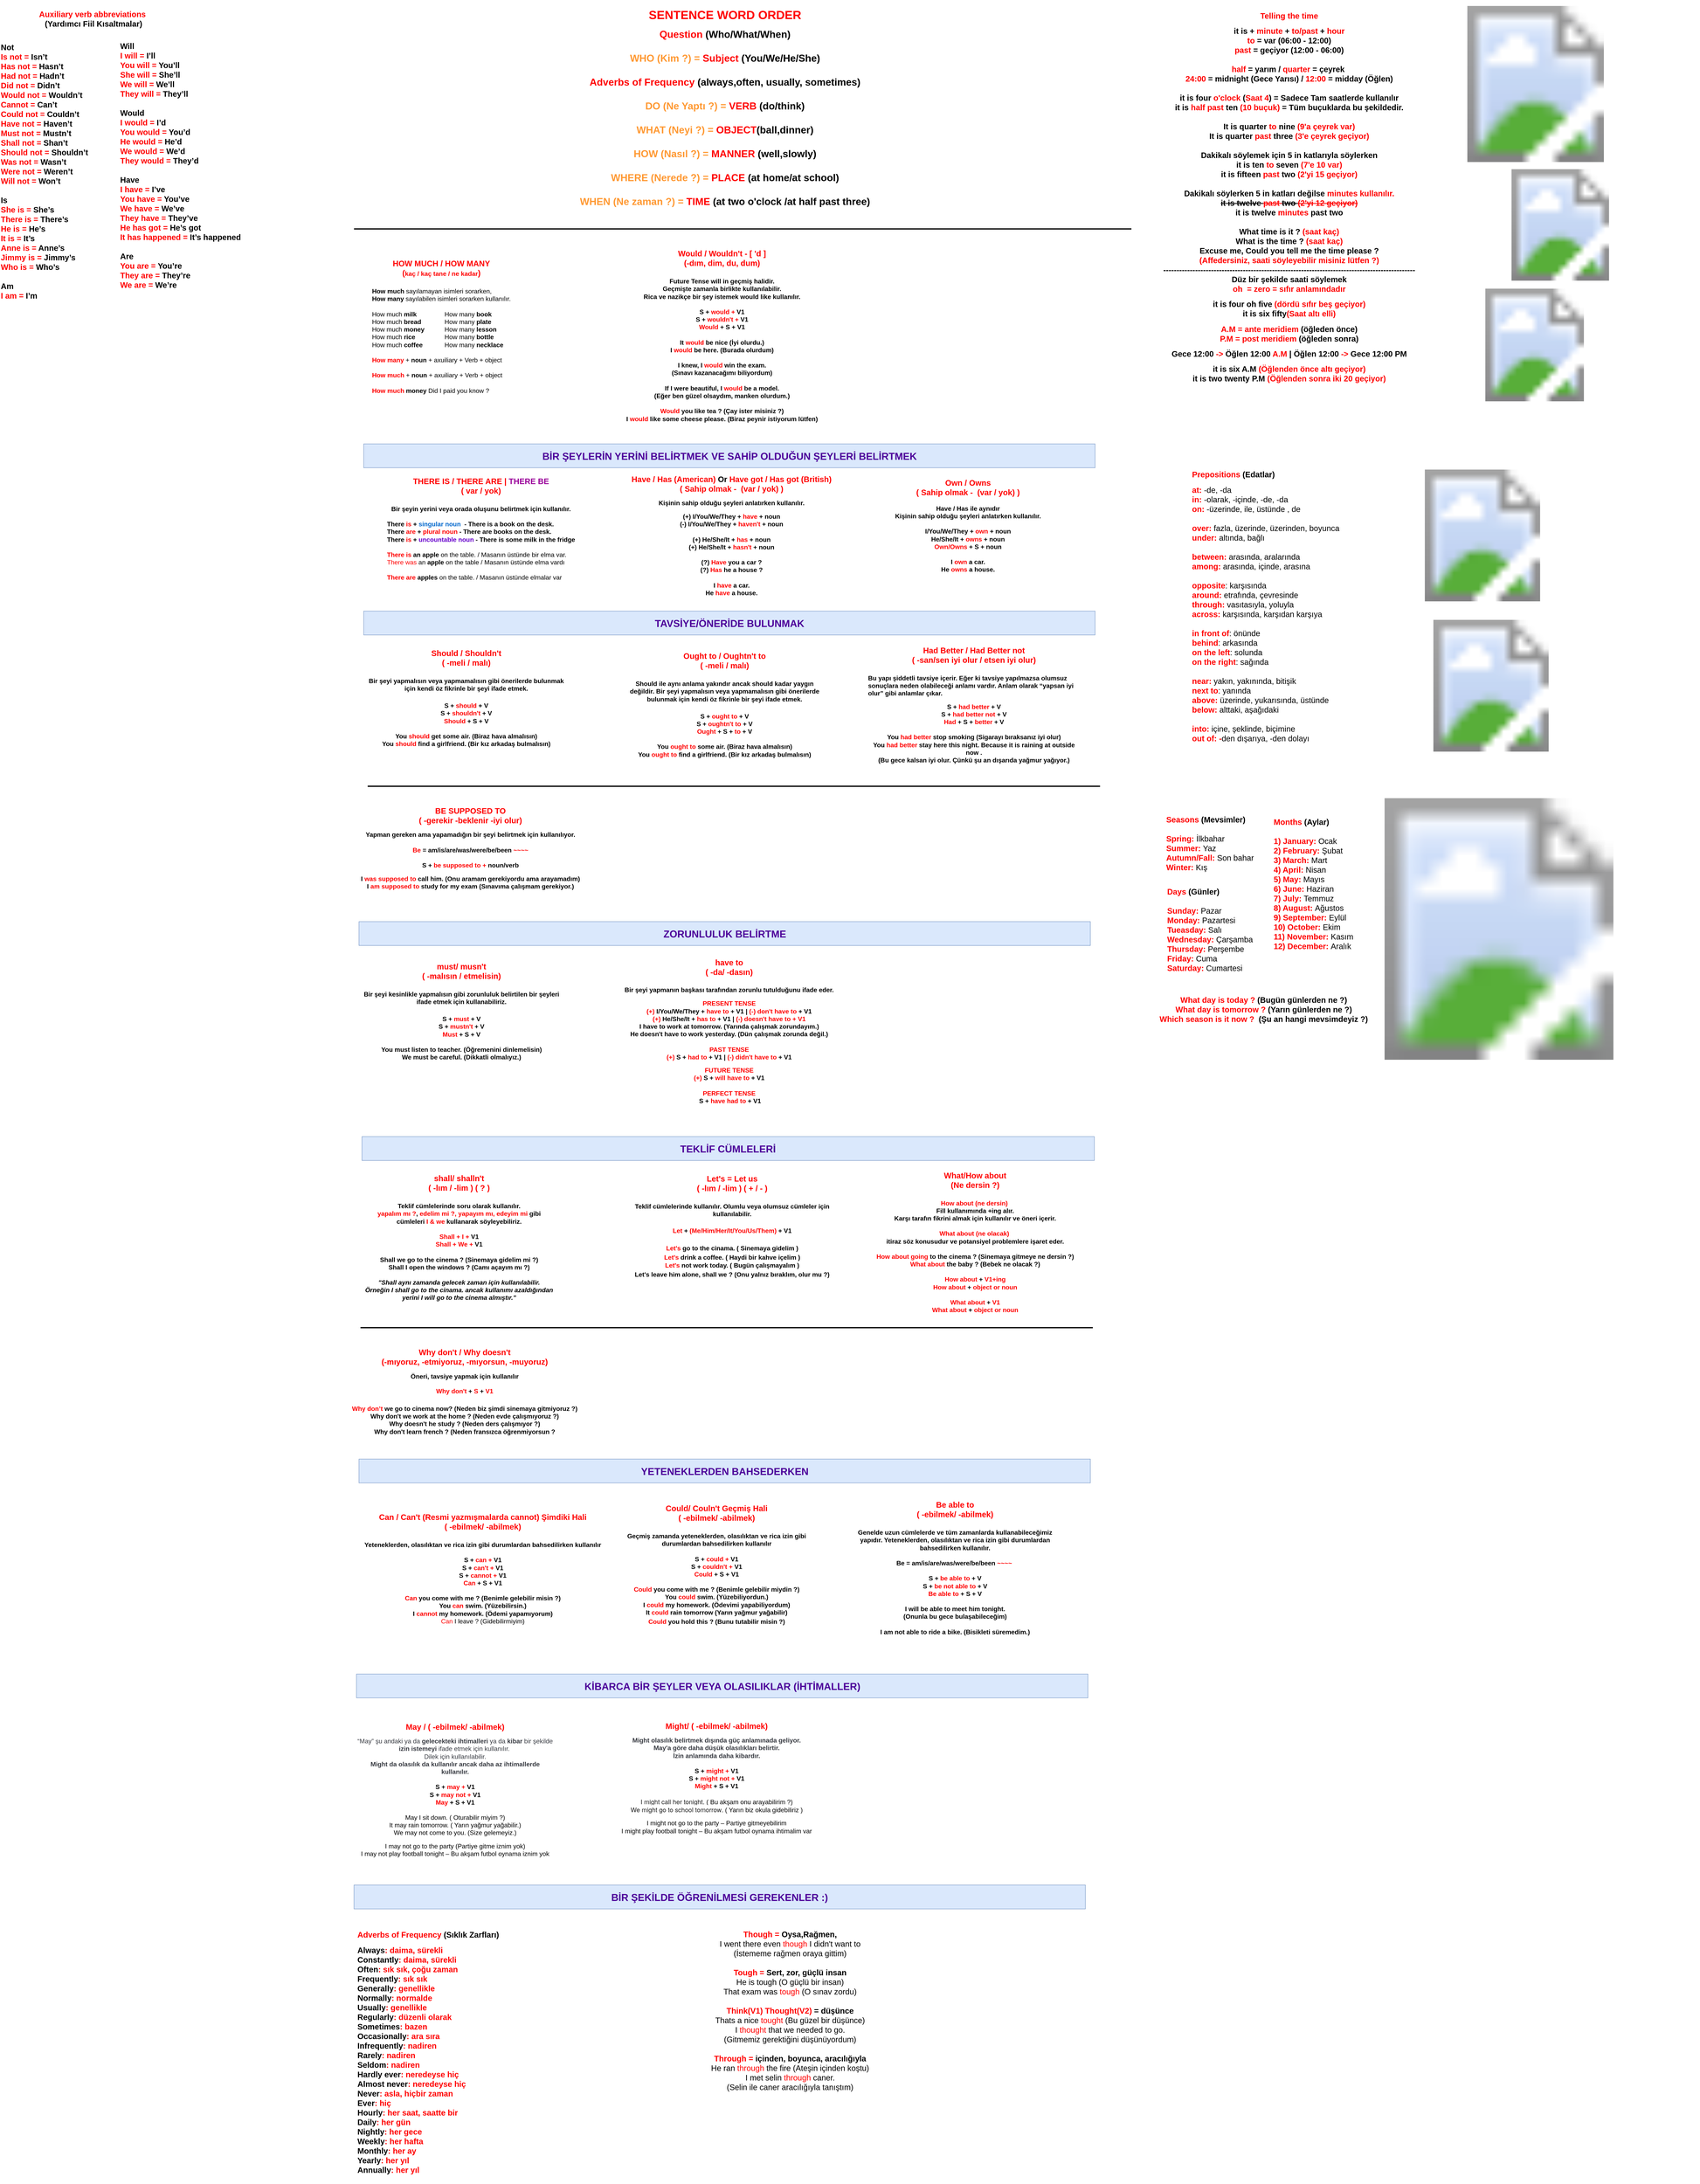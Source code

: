 <mxfile version="15.4.0" type="device"><diagram id="s3aCPrAx4HFNat9jy78g" name="Page-1"><mxGraphModel dx="4131" dy="1174" grid="1" gridSize="10" guides="1" tooltips="1" connect="1" arrows="1" fold="1" page="1" pageScale="1" pageWidth="2100" pageHeight="2000" math="0" shadow="0"><root><mxCell id="0"/><mxCell id="1" parent="0"/><mxCell id="XS6Z0mNVwyGngVTbE-Ah-17" value="&lt;font color=&quot;#ff0000&quot; style=&quot;font-size: 20px&quot;&gt;&lt;b&gt;HOW MUCH / HOW MANY &lt;br&gt;(&lt;/b&gt;&lt;/font&gt;&lt;b style=&quot;font-size: 16px ; text-align: left&quot;&gt;&lt;font color=&quot;#ff0000&quot;&gt;kaç / kaç tane / ne kadar&lt;/font&gt;&lt;/b&gt;&lt;font color=&quot;#ff0000&quot; style=&quot;font-size: 20px&quot;&gt;&lt;b&gt;)&lt;br&gt;&lt;br&gt;&lt;/b&gt;&lt;/font&gt;&lt;div style=&quot;text-align: left&quot;&gt;&lt;b style=&quot;font-size: 16px&quot;&gt;How much&amp;nbsp;&lt;/b&gt;&lt;span style=&quot;font-size: 16px&quot;&gt;sayılamayan isimleri sorarken,&lt;/span&gt;&lt;/div&gt;&lt;font style=&quot;font-size: 16px&quot;&gt;&lt;div style=&quot;text-align: left&quot;&gt;&lt;b&gt;How many&lt;/b&gt;&amp;nbsp;sayılabilen isimleri sorarken kullanılır.&lt;/div&gt;&lt;div style=&quot;text-align: left&quot;&gt;&lt;br&gt;&lt;/div&gt;&lt;div style=&quot;text-align: left&quot;&gt;&lt;div style=&quot;font-size: 12px&quot;&gt;&lt;span style=&quot;font-size: 16px&quot;&gt;How much&lt;/span&gt;&lt;b style=&quot;font-size: 16px&quot;&gt;&amp;nbsp;&lt;/b&gt;&lt;span style=&quot;font-size: 16px&quot;&gt;&lt;b&gt;milk&lt;span&gt;&#9;&lt;span style=&quot;white-space: pre&quot;&gt;&#9;&lt;/span&gt;&lt;span style=&quot;white-space: pre&quot;&gt;&#9;&lt;/span&gt;&lt;span&gt;&#9;&lt;/span&gt;&lt;span&gt;&#9;&lt;/span&gt;&lt;span&gt;&#9;&lt;/span&gt;&lt;span&gt;&#9;&lt;/span&gt;&lt;/span&gt;&lt;/b&gt;&lt;/span&gt;&lt;span style=&quot;font-size: 16px&quot;&gt;How many&lt;/span&gt;&lt;span style=&quot;font-size: 16px&quot;&gt;&amp;nbsp;&lt;/span&gt;&lt;b style=&quot;font-size: 16px&quot;&gt;book&lt;/b&gt;&lt;/div&gt;&lt;div style=&quot;font-size: 12px&quot;&gt;&lt;span style=&quot;font-size: 16px&quot;&gt;How much&lt;/span&gt;&lt;b style=&quot;font-size: 16px&quot;&gt;&amp;nbsp;&lt;/b&gt;&lt;span style=&quot;font-size: 16px&quot;&gt;&lt;b&gt;bread&lt;span style=&quot;white-space: pre&quot;&gt;&#9;&lt;/span&gt;&lt;span style=&quot;white-space: pre&quot;&gt;&#9;&lt;/span&gt;&lt;span&gt;&#9;&lt;/span&gt;&lt;span&gt;&#9;&lt;/span&gt;&lt;/b&gt;&lt;span style=&quot;font-weight: bold&quot;&gt;&#9;&lt;/span&gt;&lt;span style=&quot;font-weight: bold&quot;&gt;&#9;&lt;/span&gt;How many &lt;b&gt;plate&lt;/b&gt;&lt;/span&gt;&lt;span style=&quot;font-size: 16px&quot;&gt;&lt;b&gt;&lt;br&gt;&lt;/b&gt;&lt;/span&gt;&lt;/div&gt;&lt;div style=&quot;font-size: 12px&quot;&gt;&lt;div&gt;&lt;span style=&quot;font-size: 16px&quot;&gt;How much&lt;/span&gt;&lt;span style=&quot;font-size: 16px&quot;&gt;&lt;b&gt;&amp;nbsp;money&lt;span&gt;&#9;&lt;span style=&quot;white-space: pre&quot;&gt;&#9;&lt;/span&gt;&lt;span style=&quot;white-space: pre&quot;&gt;&#9;&lt;/span&gt;&lt;/span&gt;&lt;span&gt;&#9;&lt;/span&gt;&lt;/b&gt;&lt;span style=&quot;font-weight: bold&quot;&gt;&#9;&lt;/span&gt;&lt;span style=&quot;font-weight: bold&quot;&gt;&#9;&lt;/span&gt;How many &lt;/span&gt;&lt;b style=&quot;font-size: 16px&quot;&gt;lesson&lt;/b&gt;&lt;/div&gt;&lt;div&gt;&lt;span style=&quot;font-size: 16px&quot;&gt;How much&lt;/span&gt;&lt;span style=&quot;font-size: 16px&quot;&gt;&lt;b&gt;&amp;nbsp;rice&lt;/b&gt;&lt;span style=&quot;font-weight: bold&quot;&gt;&#9;&lt;span style=&quot;white-space: pre&quot;&gt;&#9;&lt;/span&gt;&lt;span style=&quot;white-space: pre&quot;&gt;&#9;&lt;/span&gt;&lt;span&gt;&#9;&lt;/span&gt;&lt;span&gt;&#9;&lt;/span&gt;&lt;/span&gt;&lt;span style=&quot;font-weight: bold&quot;&gt;&#9;&lt;/span&gt;How many&lt;/span&gt;&lt;b style=&quot;font-size: 16px&quot;&gt; bottle&lt;/b&gt;&lt;b style=&quot;font-size: 16px&quot;&gt;&lt;br&gt;&lt;/b&gt;&lt;/div&gt;&lt;div&gt;&lt;span style=&quot;font-size: 16px&quot;&gt;How much&lt;/span&gt;&lt;span style=&quot;font-size: 16px&quot;&gt;&lt;b&gt;&amp;nbsp;coffee&lt;span style=&quot;white-space: pre&quot;&gt;&#9;&lt;/span&gt;&lt;span style=&quot;white-space: pre&quot;&gt;&#9;&lt;/span&gt;&lt;span&gt;&#9;&lt;/span&gt;&lt;span&gt;&#9;&lt;/span&gt;&lt;/b&gt;&lt;span style=&quot;font-weight: bold&quot;&gt;&#9;&lt;/span&gt;&lt;span style=&quot;font-weight: bold&quot;&gt;&#9;&lt;/span&gt;How many&lt;/span&gt;&lt;b style=&quot;font-size: 16px&quot;&gt; necklace&lt;/b&gt;&lt;/div&gt;&lt;div&gt;&lt;b style=&quot;font-size: 16px&quot;&gt;&lt;br&gt;&lt;/b&gt;&lt;/div&gt;&lt;div&gt;&lt;div&gt;&lt;font style=&quot;font-size: 16px&quot;&gt;&lt;b&gt;&lt;font color=&quot;#ff0000&quot;&gt;How many&lt;/font&gt;&lt;/b&gt;&amp;nbsp;+&amp;nbsp;&lt;b&gt;noun&amp;nbsp;&lt;/b&gt;+ axuiliary + Verb + object&lt;b&gt;&lt;br&gt;&lt;/b&gt;&lt;/font&gt;&lt;/div&gt;&lt;div&gt;&lt;font style=&quot;font-size: 16px&quot;&gt;&lt;br&gt;&lt;/font&gt;&lt;/div&gt;&lt;div&gt;&lt;font style=&quot;font-size: 16px&quot;&gt;&lt;b&gt;&lt;font color=&quot;#ff0000&quot;&gt;How much&lt;/font&gt;&lt;/b&gt;&amp;nbsp;+&amp;nbsp;&lt;b&gt;noun&amp;nbsp;&lt;/b&gt;+ axuiliary + Verb + object&lt;/font&gt;&lt;/div&gt;&lt;/div&gt;&lt;div&gt;&lt;font style=&quot;font-size: 16px&quot;&gt;&lt;br&gt;&lt;/font&gt;&lt;/div&gt;&lt;div&gt;&lt;font style=&quot;font-size: 16px&quot;&gt;&lt;b&gt;&lt;font color=&quot;#ff0000&quot;&gt;How much&lt;/font&gt;&amp;nbsp;money&lt;/b&gt;&amp;nbsp;Did I paid you know ?&lt;br&gt;&lt;/font&gt;&lt;/div&gt;&lt;/div&gt;&lt;/div&gt;&lt;/font&gt;" style="text;html=1;strokeColor=none;fillColor=none;align=center;verticalAlign=middle;whiteSpace=wrap;rounded=0;" parent="1" vertex="1"><mxGeometry x="163.75" y="640" width="370" height="390" as="geometry"/></mxCell><mxCell id="XS6Z0mNVwyGngVTbE-Ah-18" value="&lt;font style=&quot;font-size: 20px&quot;&gt;&lt;b&gt;&lt;font color=&quot;#ff0000&quot;&gt;THERE IS / THERE ARE | &lt;/font&gt;&lt;font color=&quot;#990099&quot;&gt;THERE BE&lt;/font&gt;&lt;br&gt;&lt;font color=&quot;#ff0000&quot;&gt;( var / yok)&lt;/font&gt;&lt;br&gt;&lt;br&gt;&lt;/b&gt;&lt;/font&gt;&lt;b style=&quot;font-size: 16px ; text-align: left&quot;&gt;Bir şeyin yerini veya orada oluşunu belirtmek için kullanılır.&lt;br&gt;&lt;/b&gt;&lt;b style=&quot;font-size: 16px ; text-align: left&quot;&gt;&lt;span&gt;&#9;&lt;/span&gt;&lt;/b&gt;&lt;b style=&quot;font-size: 16px ; text-align: left&quot;&gt;&lt;br&gt;&lt;/b&gt;&lt;div style=&quot;text-align: left&quot;&gt;&lt;span style=&quot;font-size: 16px&quot;&gt;&lt;b&gt;There &lt;font color=&quot;#ff0000&quot;&gt;is &lt;/font&gt;+&amp;nbsp;&lt;font color=&quot;#0066cc&quot;&gt;singular noun&lt;/font&gt;&amp;nbsp; - There is a book on the desk.&lt;/b&gt;&lt;/span&gt;&lt;/div&gt;&lt;div style=&quot;text-align: left&quot;&gt;&lt;span style=&quot;font-size: 16px&quot;&gt;&lt;b&gt;There &lt;font color=&quot;#ff0000&quot;&gt;are &lt;/font&gt;+&lt;font color=&quot;#ff0000&quot;&gt;&amp;nbsp;plural noun&lt;/font&gt;&amp;nbsp;- There are books on the desk.&lt;/b&gt;&lt;/span&gt;&lt;/div&gt;&lt;div style=&quot;text-align: left&quot;&gt;&lt;span style=&quot;font-size: 16px&quot;&gt;&lt;b&gt;There &lt;font color=&quot;#ff0000&quot;&gt;is &lt;/font&gt;+&amp;nbsp;&lt;font color=&quot;#6600cc&quot;&gt;uncountable noun&amp;nbsp;&lt;/font&gt;- There is some milk in the fridge&lt;/b&gt;&lt;/span&gt;&lt;/div&gt;&lt;div style=&quot;text-align: left&quot;&gt;&lt;span style=&quot;font-size: 16px&quot;&gt;&lt;b&gt;&lt;br&gt;&lt;/b&gt;&lt;/span&gt;&lt;/div&gt;&lt;div style=&quot;text-align: left&quot;&gt;&lt;b style=&quot;font-size: 16px&quot;&gt;&lt;font color=&quot;#ff0000&quot;&gt;There is&lt;/font&gt;&lt;/b&gt;&lt;span style=&quot;font-size: 16px&quot;&gt;&lt;font color=&quot;#ff0000&quot;&gt;&amp;nbsp;&lt;/font&gt;&lt;/span&gt;&lt;font style=&quot;font-size: 16px&quot;&gt;&lt;b&gt;an apple&lt;/b&gt;&lt;/font&gt;&lt;span style=&quot;font-size: 16px&quot;&gt;&amp;nbsp;on the table. / Masanın üstünde bir elma var.&lt;/span&gt;&lt;span style=&quot;font-size: 16px&quot;&gt;&lt;b&gt;&lt;br&gt;&lt;/b&gt;&lt;/span&gt;&lt;/div&gt;&lt;div style=&quot;text-align: left&quot;&gt;&lt;span style=&quot;font-size: 16px&quot;&gt;&lt;font color=&quot;#ff0000&quot;&gt;There was&lt;/font&gt; an &lt;b&gt;apple &lt;/b&gt;on the table / Masanın üstünde elma vardı&lt;/span&gt;&lt;span style=&quot;font-size: 16px&quot;&gt;&lt;br&gt;&lt;/span&gt;&lt;/div&gt;&lt;div style=&quot;text-align: left&quot;&gt;&lt;span style=&quot;font-size: 16px&quot;&gt;&lt;br&gt;&lt;/span&gt;&lt;/div&gt;&lt;div style=&quot;text-align: left&quot;&gt;&lt;b style=&quot;font-size: 16px&quot;&gt;&lt;font color=&quot;#ff0000&quot;&gt;There are&amp;nbsp;&lt;/font&gt;apples&amp;nbsp;&lt;/b&gt;&lt;span style=&quot;font-size: 16px&quot;&gt;on the table. / Masanın üstünde elmalar var&lt;/span&gt;&lt;/div&gt;&lt;div style=&quot;text-align: left&quot;&gt;&lt;span style=&quot;font-size: 16px&quot;&gt;&lt;br&gt;&lt;/span&gt;&lt;/div&gt;&lt;div style=&quot;text-align: left&quot;&gt;&lt;br&gt;&lt;/div&gt;" style="text;html=1;strokeColor=none;fillColor=none;align=center;verticalAlign=middle;whiteSpace=wrap;rounded=0;" parent="1" vertex="1"><mxGeometry x="201.25" y="1220" width="495" height="280" as="geometry"/></mxCell><mxCell id="XS6Z0mNVwyGngVTbE-Ah-24" value="&lt;font&gt;&lt;font color=&quot;#ff0000&quot; style=&quot;font-size: 20px ; font-weight: bold&quot;&gt;Have / Has (American) &lt;/font&gt;&lt;b style=&quot;font-size: 20px&quot;&gt;Or &lt;/b&gt;&lt;b style=&quot;color: rgb(255 , 0 , 0) ; font-size: 20px&quot;&gt;Have got / Has got (&lt;/b&gt;&lt;span style=&quot;color: rgb(255 , 0 , 0) ; font-size: 20px&quot;&gt;&lt;b&gt;British&lt;/b&gt;&lt;/span&gt;&lt;b style=&quot;font-size: 20px ; color: rgb(255 , 0 , 0)&quot;&gt;)&lt;/b&gt;&lt;br&gt;&lt;b style=&quot;font-size: 20px ; color: rgb(255 , 0 , 0)&quot;&gt;( Sahip olmak -&amp;nbsp; (var / yok) )&lt;/b&gt;&lt;br&gt;&lt;br&gt;&lt;font style=&quot;font-size: 16px&quot;&gt;&lt;b&gt;Kişinin sahip olduğu şeyleri anlatırken kullanılır.&lt;/b&gt;&lt;/font&gt;&lt;br&gt;&lt;br&gt;&lt;div&gt;&lt;b&gt;&lt;font style=&quot;font-size: 16px&quot;&gt;(+) I/You/We/They + &lt;font color=&quot;#ff0000&quot;&gt;have &lt;/font&gt;+ noun&lt;/font&gt;&lt;/b&gt;&lt;/div&gt;&lt;div&gt;&lt;b&gt;&lt;font style=&quot;font-size: 16px&quot;&gt;(-) I/You/We/They + &lt;font color=&quot;#ff0000&quot;&gt;haven't &lt;/font&gt;+ noun&lt;/font&gt;&lt;/b&gt;&lt;b&gt;&lt;font style=&quot;font-size: 16px&quot;&gt;&lt;br&gt;&lt;/font&gt;&lt;/b&gt;&lt;/div&gt;&lt;div&gt;&lt;b&gt;&lt;font style=&quot;font-size: 16px&quot;&gt;&lt;br&gt;&lt;/font&gt;&lt;/b&gt;&lt;/div&gt;&lt;div&gt;&lt;b&gt;&lt;font style=&quot;font-size: 16px&quot;&gt;(+) He/She/It + &lt;font color=&quot;#ff0000&quot;&gt;has &lt;/font&gt;+ noun&lt;/font&gt;&lt;/b&gt;&lt;b&gt;&lt;font style=&quot;font-size: 16px&quot;&gt;&lt;br&gt;&lt;/font&gt;&lt;/b&gt;&lt;/div&gt;&lt;div&gt;&lt;b&gt;&lt;font style=&quot;font-size: 16px&quot;&gt;(+) He/She/It + &lt;font color=&quot;#ff0000&quot;&gt;hasn't &lt;/font&gt;+ noun&lt;/font&gt;&lt;/b&gt;&lt;b&gt;&lt;font style=&quot;font-size: 16px&quot;&gt;&lt;br&gt;&lt;/font&gt;&lt;/b&gt;&lt;/div&gt;&lt;div&gt;&lt;b&gt;&lt;font style=&quot;font-size: 16px&quot;&gt;&lt;br&gt;&lt;/font&gt;&lt;/b&gt;&lt;/div&gt;&lt;div&gt;&lt;b&gt;&lt;font style=&quot;font-size: 16px&quot;&gt;(?) &lt;font color=&quot;#ff0000&quot;&gt;Have &lt;/font&gt;you a car ?&lt;/font&gt;&lt;/b&gt;&lt;/div&gt;&lt;div&gt;&lt;b&gt;&lt;font style=&quot;font-size: 16px&quot;&gt;(?) &lt;font color=&quot;#ff0000&quot;&gt;Has &lt;/font&gt;he a house ?&lt;/font&gt;&lt;/b&gt;&lt;b&gt;&lt;font style=&quot;font-size: 16px&quot;&gt;&lt;br&gt;&lt;/font&gt;&lt;/b&gt;&lt;/div&gt;&lt;div&gt;&lt;b&gt;&lt;font style=&quot;font-size: 16px&quot;&gt;&lt;br&gt;&lt;/font&gt;&lt;/b&gt;&lt;/div&gt;&lt;div&gt;&lt;b&gt;&lt;font style=&quot;font-size: 16px&quot;&gt;I &lt;font color=&quot;#ff0000&quot;&gt;have &lt;/font&gt;a car.&lt;/font&gt;&lt;/b&gt;&lt;/div&gt;&lt;div&gt;&lt;span style=&quot;font-size: 16px&quot;&gt;&lt;b&gt;He &lt;font color=&quot;#ff0000&quot;&gt;have &lt;/font&gt;a house.&lt;/b&gt;&lt;/span&gt;&lt;/div&gt;&lt;/font&gt;" style="text;html=1;strokeColor=none;fillColor=none;align=center;verticalAlign=middle;whiteSpace=wrap;rounded=0;" parent="1" vertex="1"><mxGeometry x="793.12" y="1202.5" width="570" height="315" as="geometry"/></mxCell><mxCell id="jlohiTjiV0yaeOC_12IY-2" value="&lt;font style=&quot;font-size: 16px&quot;&gt;&lt;span style=&quot;font-size: 20px&quot;&gt;&lt;font color=&quot;#ff0000&quot;&gt;&lt;b&gt;Own / Owns&lt;br&gt;&lt;/b&gt;&lt;/font&gt;&lt;/span&gt;&lt;b style=&quot;font-size: 20px ; color: rgb(255 , 0 , 0)&quot;&gt;( Sahip olmak -&amp;nbsp; (var / yok) )&lt;/b&gt;&lt;span&gt;&lt;br&gt;&lt;br&gt;&lt;b&gt;Have / Has ile aynıdır&lt;br&gt;Kişinin sahip olduğu şeyleri anlatırken kullanılır.&lt;/b&gt;&lt;br&gt;&lt;br&gt;&lt;/span&gt;&lt;div&gt;&lt;b&gt;&lt;font style=&quot;font-size: 16px&quot;&gt;I/You/We/They + &lt;font color=&quot;#ff0000&quot;&gt;own &lt;/font&gt;+ noun&lt;/font&gt;&lt;/b&gt;&lt;/div&gt;&lt;div&gt;&lt;b&gt;&lt;font style=&quot;font-size: 16px&quot;&gt;He/She/It + &lt;font color=&quot;#ff0000&quot;&gt;owns &lt;/font&gt;+ noun&lt;/font&gt;&lt;/b&gt;&lt;b&gt;&lt;font style=&quot;font-size: 16px&quot;&gt;&lt;br&gt;&lt;/font&gt;&lt;/b&gt;&lt;/div&gt;&lt;div&gt;&lt;b&gt;&lt;font style=&quot;font-size: 16px&quot;&gt;&lt;font color=&quot;#ff0000&quot;&gt;Own/Owns&amp;nbsp;&lt;/font&gt;+ S + noun&lt;/font&gt;&lt;/b&gt;&lt;/div&gt;&lt;div&gt;&lt;b&gt;&lt;font style=&quot;font-size: 16px&quot;&gt;&lt;br&gt;&lt;/font&gt;&lt;/b&gt;&lt;/div&gt;&lt;div&gt;&lt;b&gt;&lt;font style=&quot;font-size: 16px&quot;&gt;I &lt;font color=&quot;#ff0000&quot;&gt;own &lt;/font&gt;a car.&lt;/font&gt;&lt;/b&gt;&lt;/div&gt;&lt;div&gt;&lt;span style=&quot;font-size: 16px&quot;&gt;&lt;b&gt;He &lt;font color=&quot;#ff0000&quot;&gt;owns &lt;/font&gt;a house.&lt;/b&gt;&lt;/span&gt;&lt;/div&gt;&lt;/font&gt;" style="text;html=1;strokeColor=none;fillColor=none;align=center;verticalAlign=middle;whiteSpace=wrap;rounded=0;" parent="1" vertex="1"><mxGeometry x="1431.87" y="1190" width="480" height="290" as="geometry"/></mxCell><mxCell id="1XOZFrGT2dPkH37pyBkM-1" value="&lt;font color=&quot;#ff0000&quot; style=&quot;font-size: 20px&quot;&gt;&lt;b&gt;Should / Shouldn't&lt;br&gt;( -meli / malı)&lt;br&gt;&lt;br&gt;&lt;/b&gt;&lt;/font&gt;&lt;b style=&quot;font-size: 16px ; text-align: left&quot;&gt;Bir şeyi yapmalısın veya yapmamalısın gibi önerilerde bulunmak için kendi öz fikrinle bir şeyi ifade etmek.&lt;br&gt;&lt;/b&gt;&lt;font color=&quot;#ff0000&quot; style=&quot;font-size: 20px&quot;&gt;&lt;b&gt;&lt;br&gt;&lt;/b&gt;&lt;/font&gt;&lt;div&gt;&lt;span style=&quot;font-size: 16px&quot;&gt;&lt;b&gt;S +&amp;nbsp;&lt;font color=&quot;#ff0000&quot;&gt;should&amp;nbsp;&lt;/font&gt;+ V&lt;/b&gt;&lt;/span&gt;&lt;/div&gt;&lt;div&gt;&lt;b style=&quot;font-size: 16px&quot;&gt;S +&amp;nbsp;&lt;font color=&quot;#ff0000&quot;&gt;shouldn't&amp;nbsp;&lt;/font&gt;+ V&lt;/b&gt;&lt;/div&gt;&lt;div&gt;&lt;b style=&quot;font-size: 16px&quot;&gt;&lt;font color=&quot;#ff0000&quot;&gt;Should &lt;/font&gt;+ S + V&lt;/b&gt;&lt;/div&gt;&lt;div&gt;&lt;b style=&quot;font-size: 16px&quot;&gt;&lt;br&gt;&lt;/b&gt;&lt;/div&gt;&lt;div&gt;&lt;span style=&quot;font-size: 16px&quot;&gt;&lt;b&gt;You &lt;font color=&quot;#ff0000&quot;&gt;should &lt;/font&gt;get some air. (Biraz hava almalısın)&lt;/b&gt;&lt;/span&gt;&lt;br&gt;&lt;/div&gt;&lt;div&gt;&lt;span style=&quot;font-size: 16px&quot;&gt;&lt;b&gt;You &lt;font color=&quot;#ff0000&quot;&gt;should &lt;/font&gt;find a girlfriend. (Bir kız arkadaş bulmalısın)&lt;/b&gt;&lt;/span&gt;&lt;/div&gt;" style="text;html=1;strokeColor=none;fillColor=none;align=center;verticalAlign=middle;whiteSpace=wrap;rounded=0;" parent="1" vertex="1"><mxGeometry x="163.75" y="1633" width="495" height="270" as="geometry"/></mxCell><mxCell id="atZwp6Sqx4VDOTzBRYav-2" value="&lt;font color=&quot;#ff0000&quot; style=&quot;font-size: 20px&quot;&gt;&lt;b&gt;must/ musn't&lt;br&gt;( -malısın / etmelisin)&lt;br&gt;&lt;br&gt;&lt;/b&gt;&lt;/font&gt;&lt;span style=&quot;text-align: left&quot;&gt;&lt;b style=&quot;font-size: 16px&quot;&gt;Bir şeyi kesinlikle yapmalısın gibi zorunluluk belirtilen bir şeyleri ifade etmek için kullanabiliriz.&lt;/b&gt;&lt;/span&gt;&lt;b style=&quot;font-size: 16px ; text-align: left&quot;&gt;&lt;br&gt;&lt;/b&gt;&lt;font color=&quot;#ff0000&quot; style=&quot;font-size: 20px&quot;&gt;&lt;b&gt;&lt;br&gt;&lt;/b&gt;&lt;/font&gt;&lt;div&gt;&lt;span style=&quot;font-size: 16px&quot;&gt;&lt;b&gt;S +&amp;nbsp;&lt;font color=&quot;#ff0000&quot;&gt;must&amp;nbsp;&lt;/font&gt;+ V&lt;/b&gt;&lt;/span&gt;&lt;/div&gt;&lt;div&gt;&lt;b style=&quot;font-size: 16px&quot;&gt;S +&amp;nbsp;&lt;font color=&quot;#ff0000&quot;&gt;mustn't&amp;nbsp;&lt;/font&gt;+ V&lt;/b&gt;&lt;/div&gt;&lt;div&gt;&lt;b style=&quot;font-size: 16px&quot;&gt;&lt;font color=&quot;#ff0000&quot;&gt;Must &lt;/font&gt;+ S + V&lt;/b&gt;&lt;/div&gt;&lt;div&gt;&lt;b style=&quot;font-size: 16px&quot;&gt;&lt;br&gt;&lt;/b&gt;&lt;/div&gt;&lt;div&gt;&lt;span style=&quot;font-size: 16px&quot;&gt;&lt;b&gt;You must listen to teacher. (Öğremenini dinlemelisin)&lt;/b&gt;&lt;/span&gt;&lt;br&gt;&lt;/div&gt;&lt;div&gt;&lt;span style=&quot;font-size: 16px&quot;&gt;&lt;b&gt;We must be careful. (Dikkatli olmalıyız.)&lt;/b&gt;&lt;/span&gt;&lt;/div&gt;" style="text;html=1;strokeColor=none;fillColor=none;align=center;verticalAlign=middle;whiteSpace=wrap;rounded=0;" parent="1" vertex="1"><mxGeometry x="151.87" y="2420" width="495" height="270" as="geometry"/></mxCell><mxCell id="atZwp6Sqx4VDOTzBRYav-6" value="&lt;font color=&quot;#ff0000&quot; style=&quot;font-size: 20px&quot;&gt;&lt;b&gt;shall/ shalln't&lt;br&gt;&lt;/b&gt;&lt;/font&gt;&lt;font color=&quot;#ff0000&quot; style=&quot;font-size: 20px&quot;&gt;&lt;b&gt;( -lım / -lim ) ( ? )&lt;br&gt;&lt;br&gt;&lt;/b&gt;&lt;/font&gt;&lt;b style=&quot;font-size: 16px ; text-align: left&quot;&gt;Teklif cümlelerinde soru olarak kullanılır.&lt;br&gt;&lt;font color=&quot;#ff0000&quot;&gt;yapalım mı ?&lt;/font&gt;, &lt;font color=&quot;#ff0000&quot;&gt;edelim mi ?,&lt;/font&gt; &lt;font color=&quot;#ff0000&quot;&gt;yapayım mı,&lt;/font&gt; &lt;font color=&quot;#ff0000&quot;&gt;edeyim mi&lt;/font&gt; gibi cümleleri&amp;nbsp;&lt;font color=&quot;#ff0000&quot;&gt;I &amp;amp; we&amp;nbsp;&lt;/font&gt;&lt;/b&gt;&lt;b style=&quot;font-size: 16px ; text-align: left&quot;&gt;kullanarak söyleyebiliriz.&lt;br&gt;&lt;/b&gt;&lt;b style=&quot;font-size: 16px ; text-align: left&quot;&gt;&lt;font color=&quot;#ff0000&quot;&gt;&lt;br&gt;Shall + I + &lt;/font&gt;V1&lt;br&gt;&lt;/b&gt;&lt;b style=&quot;font-size: 16px ; text-align: left&quot;&gt;&lt;font color=&quot;#ff0000&quot;&gt;Shall + We + &lt;/font&gt;V1&lt;br&gt;&lt;/b&gt;&lt;b style=&quot;font-size: 16px ; text-align: left&quot;&gt;&lt;br&gt;Shall we go to the cinema ? (Sinemaya gidelim mi ?)&lt;br&gt;Shall I open the windows ? (Camı açayım mı ?)&lt;/b&gt;&lt;b style=&quot;font-size: 16px ; text-align: left&quot;&gt;&lt;br&gt;&lt;br&gt;&lt;i&gt;&quot;Shall aynı zamanda gelecek zaman için kullanılabilir. &lt;br&gt;Örneğin I shall go to the cinama. ancak kullanımı azaldığından yerini I will go to the cinema almıştır.&quot;&lt;/i&gt;&lt;br&gt;&lt;/b&gt;&lt;b style=&quot;font-size: 16px ; text-align: left&quot;&gt;&lt;br&gt;&lt;/b&gt;&lt;font color=&quot;#ff0000&quot; style=&quot;font-size: 20px&quot;&gt;&lt;b&gt;&lt;br&gt;&lt;/b&gt;&lt;/font&gt;" style="text;html=1;strokeColor=none;fillColor=none;align=center;verticalAlign=middle;whiteSpace=wrap;rounded=0;" parent="1" vertex="1"><mxGeometry x="145.62" y="2960" width="495" height="370" as="geometry"/></mxCell><mxCell id="atZwp6Sqx4VDOTzBRYav-7" value="&lt;font&gt;&lt;b&gt;&lt;font color=&quot;#4c0099&quot; style=&quot;font-size: 25px&quot;&gt;TEKLİF CÜMLELERİ&lt;/font&gt;&lt;br&gt;&lt;/b&gt;&lt;/font&gt;" style="text;html=1;strokeColor=#6c8ebf;fillColor=#dae8fc;align=center;verticalAlign=middle;whiteSpace=wrap;rounded=0;" parent="1" vertex="1"><mxGeometry x="149.37" y="2870" width="1840" height="60" as="geometry"/></mxCell><mxCell id="atZwp6Sqx4VDOTzBRYav-8" value="&lt;font color=&quot;#ff0000&quot; style=&quot;font-size: 20px&quot;&gt;&lt;b&gt;Let's = Let us&lt;br&gt;&lt;/b&gt;&lt;/font&gt;&lt;font color=&quot;#ff0000&quot; style=&quot;font-size: 20px&quot;&gt;&lt;b&gt;( -lım / -lim ) ( + / - )&lt;br&gt;&lt;br&gt;&lt;/b&gt;&lt;/font&gt;&lt;b style=&quot;font-size: 16px ; text-align: left&quot;&gt;Teklif cümlelerinde kullanılır. Olumlu veya olumsuz cümleler için kullanılabilir.&lt;br&gt;&lt;br&gt;&lt;/b&gt;&lt;b style=&quot;font-size: 16px ; text-align: left&quot;&gt;&lt;font color=&quot;#ff0000&quot;&gt;Let &lt;/font&gt;+&lt;font color=&quot;#ff0000&quot;&gt; (Me/Him/Her/It/You/Us/Them)&lt;/font&gt;&amp;nbsp;+ V1&lt;/b&gt;&lt;font color=&quot;#ff0000&quot; style=&quot;font-size: 20px&quot;&gt;&lt;b&gt;&lt;br&gt;&lt;br&gt;&lt;/b&gt;&lt;/font&gt;&lt;b style=&quot;font-size: 16px ; text-align: left&quot;&gt;&lt;font color=&quot;#ff0000&quot;&gt;Let's&lt;/font&gt; go to the cinama. ( Sinemaya gidelim )&lt;br&gt;&lt;/b&gt;&lt;b style=&quot;font-size: 16px ; text-align: left&quot;&gt;&lt;font color=&quot;#ff0000&quot;&gt;Let's&lt;/font&gt; drink a coffee. ( Haydi bir kahve içelim )&lt;/b&gt;&lt;font color=&quot;#ff0000&quot; style=&quot;font-size: 20px&quot;&gt;&lt;b&gt;&lt;br&gt;&lt;/b&gt;&lt;/font&gt;&lt;b style=&quot;font-size: 16px ; text-align: left&quot;&gt;&lt;font color=&quot;#ff0000&quot;&gt;Let's&lt;/font&gt; not work today. ( Bugün çalışmayalım )&lt;br&gt;Let's leave him alone, shall we ? (Onu yalnız bıraklım, olur mu ?)&lt;/b&gt;&lt;font color=&quot;#ff0000&quot; style=&quot;font-size: 20px&quot;&gt;&lt;b&gt;&lt;br&gt;&lt;/b&gt;&lt;/font&gt;" style="text;html=1;strokeColor=none;fillColor=none;align=center;verticalAlign=middle;whiteSpace=wrap;rounded=0;" parent="1" vertex="1"><mxGeometry x="813.12" y="2950" width="532.5" height="290" as="geometry"/></mxCell><mxCell id="atZwp6Sqx4VDOTzBRYav-13" value="&lt;font&gt;&lt;b&gt;&lt;font color=&quot;#4c0099&quot;&gt;&lt;span style=&quot;font-size: 25px&quot;&gt;ZORUNLULUK BELİRTME&lt;/span&gt;&lt;/font&gt;&lt;br&gt;&lt;/b&gt;&lt;/font&gt;" style="text;html=1;strokeColor=#6c8ebf;fillColor=#dae8fc;align=center;verticalAlign=middle;whiteSpace=wrap;rounded=0;" parent="1" vertex="1"><mxGeometry x="141.87" y="2330" width="1837.5" height="60" as="geometry"/></mxCell><mxCell id="atZwp6Sqx4VDOTzBRYav-14" value="&lt;font&gt;&lt;b&gt;&lt;font color=&quot;#4c0099&quot;&gt;&lt;span style=&quot;font-size: 25px&quot;&gt;BİR ŞEYLERİN YERİNİ BELİRTMEK VE SAHİP OLDUĞUN ŞEYLERİ BELİRTMEK&lt;/span&gt;&lt;/font&gt;&lt;br&gt;&lt;/b&gt;&lt;/font&gt;" style="text;html=1;strokeColor=#6c8ebf;fillColor=#dae8fc;align=center;verticalAlign=middle;whiteSpace=wrap;rounded=0;" parent="1" vertex="1"><mxGeometry x="153.75" y="1130" width="1837.5" height="60" as="geometry"/></mxCell><mxCell id="atZwp6Sqx4VDOTzBRYav-17" value="&lt;font color=&quot;#ff0000&quot; style=&quot;font-size: 20px&quot;&gt;&lt;b&gt;What/How about&lt;/b&gt;&lt;/font&gt;&lt;font color=&quot;#ff0000&quot; style=&quot;font-size: 20px&quot;&gt;&lt;b&gt;&lt;br&gt;(Ne dersin ?)&lt;br&gt;&lt;/b&gt;&lt;/font&gt;&lt;font color=&quot;#ff0000&quot; style=&quot;font-size: 20px&quot;&gt;&lt;b&gt;&lt;br&gt;&lt;/b&gt;&lt;/font&gt;&lt;b style=&quot;font-size: 16px ; text-align: left&quot;&gt;&lt;font color=&quot;#ff0000&quot;&gt;How about (ne dersin)&amp;nbsp;&lt;br&gt;&lt;/font&gt;Fill kullanımında +ing alır.&lt;br&gt;Karşı tarafın fikrini almak için kullanılır ve öneri içerir.&lt;br&gt;&lt;/b&gt;&lt;b style=&quot;font-size: 16px ; text-align: left&quot;&gt;&lt;br&gt;&lt;font color=&quot;#ff0000&quot;&gt;What about (ne olacak)&lt;/font&gt;&amp;nbsp;&lt;br&gt;itiraz söz konusudur ve potansiyel problemlere işaret eder.&lt;br&gt;&lt;/b&gt;&lt;font style=&quot;font-size: 16px&quot;&gt;&lt;b&gt;&lt;br&gt;&lt;font color=&quot;#ff0000&quot; style=&quot;font-size: 16px&quot;&gt;How about going&lt;/font&gt; to the cinema ? (Sinemaya gitmeye ne dersin ?)&lt;br&gt;&lt;font color=&quot;#ff0000&quot;&gt;What about&lt;/font&gt; the baby ? (Bebek ne olacak ?)&lt;br&gt;&lt;br&gt;&lt;font color=&quot;#ff0000&quot;&gt;How about&lt;/font&gt; + &lt;font color=&quot;#ff0000&quot;&gt;V1+ing&lt;/font&gt;&lt;br&gt;&lt;/b&gt;&lt;b&gt;&lt;font color=&quot;#ff0000&quot;&gt;How about&lt;/font&gt; + &lt;font color=&quot;#ff0000&quot;&gt;object or noun&lt;br&gt;&lt;/font&gt;&lt;/b&gt;&lt;b&gt;&lt;br&gt;&lt;font color=&quot;#ff0000&quot;&gt;What about&lt;/font&gt; + &lt;font color=&quot;#ff0000&quot;&gt;V1&lt;/font&gt;&lt;br&gt;&lt;font color=&quot;#ff0000&quot;&gt;What about&lt;/font&gt; + &lt;font color=&quot;#ff0000&quot;&gt;object or noun&lt;/font&gt;&lt;br&gt;&lt;/b&gt;&lt;/font&gt;" style="text;html=1;strokeColor=none;fillColor=none;align=center;verticalAlign=middle;whiteSpace=wrap;rounded=0;" parent="1" vertex="1"><mxGeometry x="1330.0" y="2950" width="720" height="370" as="geometry"/></mxCell><mxCell id="atZwp6Sqx4VDOTzBRYav-20" value="&lt;font color=&quot;#ff0000&quot; style=&quot;font-size: 20px&quot;&gt;&lt;b&gt;Why don't / Why doesn't&lt;/b&gt;&lt;/font&gt;&lt;font color=&quot;#ff0000&quot; style=&quot;font-size: 20px&quot;&gt;&lt;b&gt;&lt;br&gt;(-mıyoruz, -etmiyoruz, -mıyorsun, -muyoruz)&lt;br&gt;&lt;/b&gt;&lt;/font&gt;&lt;font&gt;&lt;b&gt;&lt;br&gt;&lt;font style=&quot;font-size: 16px&quot;&gt;Öneri, tavsiye yapmak için kullanılır&lt;/font&gt;&lt;br&gt;&lt;br&gt;&lt;/b&gt;&lt;/font&gt;&lt;b&gt;&lt;font style=&quot;font-size: 16px&quot;&gt;&lt;font color=&quot;#ff0000&quot;&gt;Why don't &lt;/font&gt;+ &lt;font color=&quot;#ff0000&quot;&gt;S &lt;/font&gt;+&lt;font color=&quot;#ff0000&quot;&gt; V1&lt;/font&gt;&lt;/font&gt;&lt;/b&gt;&lt;font color=&quot;#ff0000&quot; style=&quot;font-size: 20px&quot;&gt;&lt;b&gt;&lt;br&gt;&lt;br&gt;&lt;/b&gt;&lt;/font&gt;&lt;font&gt;&lt;div style=&quot;text-align: left&quot;&gt;&lt;span style=&quot;font-size: 16px&quot;&gt;&lt;b&gt;&lt;font color=&quot;#ff0000&quot;&gt;Why don’t&lt;/font&gt; we go to cinema now? (&lt;/b&gt;&lt;/span&gt;&lt;b style=&quot;font-size: 16px&quot;&gt;Neden biz şimdi sinemaya gitmiyoruz ?)&lt;/b&gt;&lt;/div&gt;&lt;/font&gt;&lt;font&gt;&lt;b style=&quot;font-size: 16px&quot;&gt;Why don't we work at the home ? (Neden evde çalışmıyoruz ?)&lt;br&gt;Why doesn't he&amp;nbsp;&lt;/b&gt;&lt;b style=&quot;font-size: 16px&quot;&gt;study ? (Neden ders çalışmıyor ?)&lt;br&gt;&lt;/b&gt;&lt;b style=&quot;font-size: 16px&quot;&gt;Why don't learn french ? (Neden fransızca öğrenmiyorsun ?&lt;br&gt;&lt;/b&gt;&lt;/font&gt;" style="text;html=1;strokeColor=none;fillColor=none;align=center;verticalAlign=middle;whiteSpace=wrap;rounded=0;" parent="1" vertex="1"><mxGeometry x="101.25" y="3390" width="612.5" height="240" as="geometry"/></mxCell><mxCell id="ZSgzfxJHcvD0FeZX5Lys-1" value="&lt;font&gt;&lt;b&gt;&lt;font color=&quot;#4c0099&quot;&gt;&lt;span style=&quot;font-size: 25px&quot;&gt;YETENEKLERDEN BAHSEDERKEN&lt;/span&gt;&lt;/font&gt;&lt;br&gt;&lt;/b&gt;&lt;/font&gt;" style="text;html=1;strokeColor=#6c8ebf;fillColor=#dae8fc;align=center;verticalAlign=middle;whiteSpace=wrap;rounded=0;" parent="1" vertex="1"><mxGeometry x="141.87" y="3680" width="1837.5" height="60" as="geometry"/></mxCell><mxCell id="ZSgzfxJHcvD0FeZX5Lys-2" value="&lt;font color=&quot;#ff0000&quot; style=&quot;font-size: 20px&quot;&gt;&lt;b&gt;Can / Can't (Resmi yazmışmalarda cannot) Şimdiki Hali&lt;br&gt;&lt;/b&gt;&lt;/font&gt;&lt;font color=&quot;#ff0000&quot; style=&quot;font-size: 20px&quot;&gt;&lt;b&gt;( -ebilmek/ -abilmek)&lt;br&gt;&lt;br&gt;&lt;/b&gt;&lt;/font&gt;&lt;span style=&quot;font-family: &amp;#34;libre franklin&amp;#34; , &amp;#34;arial&amp;#34; , &amp;#34;helvetica&amp;#34; , sans-serif ; font-size: 16px ; background-color: rgb(255 , 255 , 255)&quot;&gt;&lt;b&gt;Yeteneklerden, olasılıktan ve rica izin gibi durumlardan bahsedilirken kullanılır&lt;/b&gt;&lt;/span&gt;&lt;b style=&quot;font-size: 16px ; text-align: left&quot;&gt;&lt;br&gt;&lt;/b&gt;&lt;b style=&quot;font-size: 16px ; text-align: left&quot;&gt;&lt;br&gt;S +&lt;font color=&quot;#ff0000&quot;&gt; can +&lt;/font&gt; V1&lt;br&gt;&lt;/b&gt;&lt;b style=&quot;font-size: 16px ; text-align: left&quot;&gt;S +&lt;font color=&quot;#ff0000&quot;&gt;&amp;nbsp;can't +&lt;/font&gt;&amp;nbsp;V1&lt;br&gt;&lt;/b&gt;&lt;b style=&quot;font-size: 16px ; text-align: left&quot;&gt;S +&lt;font color=&quot;#ff0000&quot;&gt;&amp;nbsp;cannot +&lt;/font&gt;&amp;nbsp;V1&lt;br&gt;&lt;/b&gt;&lt;b style=&quot;font-size: 16px ; text-align: left&quot;&gt;&lt;font color=&quot;#ff0000&quot;&gt;Can &lt;/font&gt;+&lt;font color=&quot;#ff0000&quot;&gt;&amp;nbsp;&lt;/font&gt;S +&amp;nbsp;V1&lt;/b&gt;&lt;b style=&quot;font-size: 16px ; text-align: left&quot;&gt;&lt;br&gt;&lt;/b&gt;&lt;b style=&quot;font-size: 16px ; text-align: left&quot;&gt;&lt;br&gt;&lt;/b&gt;&lt;b style=&quot;font-size: 16px ; text-align: left&quot;&gt;&lt;font color=&quot;#ff0000&quot;&gt;Can &lt;/font&gt;you come with me ? (Benimle gelebilir misin ?)&lt;br&gt;You &lt;font color=&quot;#ff0000&quot;&gt;can &lt;/font&gt;swim. (Yüzebilirsin.)&lt;br&gt;I &lt;font color=&quot;#ff0000&quot;&gt;cannot &lt;/font&gt;my homework. (Ödemi yapamıyorum)&lt;br&gt;&lt;/b&gt;&lt;font style=&quot;font-size: 16px&quot;&gt;&lt;font color=&quot;#ff0000&quot;&gt;Can &lt;/font&gt;I leave ? (Gidebilirmiyim)&lt;/font&gt;" style="text;html=1;strokeColor=none;fillColor=none;align=center;verticalAlign=middle;whiteSpace=wrap;rounded=0;" parent="1" vertex="1"><mxGeometry x="145.62" y="3770" width="614.38" height="370" as="geometry"/></mxCell><mxCell id="ZSgzfxJHcvD0FeZX5Lys-3" value="&lt;font color=&quot;#ff0000&quot; style=&quot;font-size: 20px&quot;&gt;&lt;b&gt;Could/ Couln't Geçmiş Hali&lt;br&gt;&lt;/b&gt;&lt;/font&gt;&lt;font color=&quot;#ff0000&quot; style=&quot;font-size: 20px&quot;&gt;&lt;b&gt;( -ebilmek/ -abilmek)&lt;br&gt;&lt;br&gt;&lt;/b&gt;&lt;/font&gt;&lt;span style=&quot;font-family: &amp;#34;libre franklin&amp;#34; , &amp;#34;arial&amp;#34; , &amp;#34;helvetica&amp;#34; , sans-serif ; font-size: 16px ; background-color: rgb(255 , 255 , 255)&quot;&gt;&lt;b&gt;Geçmiş zamanda yeteneklerden, olasılıktan ve rica izin gibi durumlardan bahsedilirken kullanılır&lt;/b&gt;&lt;/span&gt;&lt;span style=&quot;font-weight: bold ; font-size: 16px ; text-align: left&quot;&gt;&lt;br&gt;&lt;/span&gt;&lt;b style=&quot;font-size: 16px ; text-align: left&quot;&gt;&lt;br&gt;S +&lt;font color=&quot;#ff0000&quot;&gt; could +&lt;/font&gt; V1&lt;br&gt;&lt;/b&gt;&lt;b style=&quot;font-size: 16px ; text-align: left&quot;&gt;S +&lt;font color=&quot;#ff0000&quot;&gt;&amp;nbsp;couldn't +&lt;/font&gt;&amp;nbsp;V1&lt;/b&gt;&lt;b style=&quot;font-size: 16px ; text-align: left&quot;&gt;&lt;br&gt;&lt;/b&gt;&lt;b style=&quot;font-size: 16px ; text-align: left&quot;&gt;&lt;font color=&quot;#ff0000&quot;&gt;Could&amp;nbsp;&lt;/font&gt;+&lt;font color=&quot;#ff0000&quot;&gt;&amp;nbsp;&lt;/font&gt;S +&amp;nbsp;V1&lt;/b&gt;&lt;b style=&quot;font-size: 16px ; text-align: left&quot;&gt;&lt;br&gt;&lt;/b&gt;&lt;b style=&quot;font-size: 16px ; text-align: left&quot;&gt;&lt;br&gt;&lt;/b&gt;&lt;b style=&quot;font-size: 16px ; text-align: left&quot;&gt;&lt;font color=&quot;#ff0000&quot;&gt;Could &lt;/font&gt;you come with me ? (Benimle gelebilir miydin ?)&lt;br&gt;You &lt;font color=&quot;#ff0000&quot;&gt;could&lt;/font&gt; swim. (Yüzebiliyordun.)&lt;br&gt;I &lt;font color=&quot;#ff0000&quot;&gt;could &lt;/font&gt;my homework. (Ödevimi yapabiliyordum)&lt;br&gt;It &lt;font color=&quot;#ff0000&quot;&gt;could &lt;/font&gt;rain tomorrow (Yarın yağmur yağabilir)&lt;br&gt;&lt;/b&gt;&lt;span style=&quot;text-align: left&quot;&gt;&lt;span style=&quot;font-size: 16px&quot;&gt;&lt;b&gt;&lt;font color=&quot;#ff0000&quot;&gt;Could &lt;/font&gt;you hold this ? (Bunu tutabilir misin ?)&lt;/b&gt;&lt;/span&gt;&lt;/span&gt;&lt;font color=&quot;#ff0000&quot; style=&quot;font-size: 20px&quot;&gt;&lt;b&gt;&lt;br&gt;&lt;/b&gt;&lt;/font&gt;" style="text;html=1;strokeColor=none;fillColor=none;align=center;verticalAlign=middle;whiteSpace=wrap;rounded=0;" parent="1" vertex="1"><mxGeometry x="793.12" y="3780" width="495" height="330" as="geometry"/></mxCell><mxCell id="ZSgzfxJHcvD0FeZX5Lys-4" value="&lt;font color=&quot;#ff0000&quot; style=&quot;font-size: 20px&quot;&gt;&lt;b&gt;Be able to&lt;br&gt;&lt;/b&gt;&lt;/font&gt;&lt;font color=&quot;#ff0000&quot; style=&quot;font-size: 20px&quot;&gt;&lt;b&gt;( -ebilmek/ -abilmek)&lt;br&gt;&lt;br&gt;&lt;/b&gt;&lt;/font&gt;&lt;span style=&quot;font-family: &amp;#34;libre franklin&amp;#34; , &amp;#34;arial&amp;#34; , &amp;#34;helvetica&amp;#34; , sans-serif ; font-size: 16px ; background-color: rgb(255 , 255 , 255)&quot;&gt;&lt;b&gt;Genelde uzun cümlelerde ve tüm zamanlarda kullanabileceğimiz yapıdır. Yeteneklerden, olasılıktan ve rica izin gibi durumlardan bahsedilirken kullanılır.&lt;br&gt;&lt;/b&gt;&lt;/span&gt;&lt;b style=&quot;font-size: 16px ; text-align: left&quot;&gt;&lt;br&gt;Be = am/is/are/was/were/be/been&amp;nbsp;&lt;/b&gt;&lt;b style=&quot;font-size: 16px ; text-align: left&quot;&gt;&lt;font color=&quot;#ff0000&quot;&gt;~~~~&lt;/font&gt;&lt;/b&gt;&lt;b style=&quot;font-size: 16px ; text-align: left&quot;&gt;&amp;nbsp;&lt;br&gt;&lt;/b&gt;&lt;b style=&quot;font-size: 16px ; text-align: left&quot;&gt;&lt;br&gt;S +&lt;font color=&quot;#ff0000&quot;&gt; be able to &lt;/font&gt;+ V&lt;br&gt;&lt;/b&gt;&lt;b style=&quot;font-size: 16px ; text-align: left&quot;&gt;S +&lt;font color=&quot;#ff0000&quot;&gt;&amp;nbsp;&lt;/font&gt;&lt;/b&gt;&lt;b style=&quot;font-size: 16px ; text-align: left&quot;&gt;&lt;font color=&quot;#ff0000&quot;&gt;be not able to&lt;/font&gt;&amp;nbsp;&lt;/b&gt;&lt;b style=&quot;font-size: 16px ; text-align: left&quot;&gt;+&amp;nbsp;V&lt;/b&gt;&lt;b style=&quot;font-size: 16px ; text-align: left&quot;&gt;&lt;br&gt;&lt;/b&gt;&lt;b style=&quot;font-size: 16px ; text-align: left&quot;&gt;&lt;font color=&quot;#ff0000&quot;&gt;Be able to&amp;nbsp;&lt;/font&gt;&lt;/b&gt;&lt;b style=&quot;font-size: 16px ; text-align: left&quot;&gt;+&lt;font color=&quot;#ff0000&quot;&gt;&amp;nbsp;&lt;/font&gt;S +&amp;nbsp;V&lt;/b&gt;&lt;b style=&quot;font-size: 16px ; text-align: left&quot;&gt;&lt;br&gt;&lt;/b&gt;&lt;b style=&quot;font-size: 16px ; text-align: left&quot;&gt;&lt;br&gt;&lt;/b&gt;&lt;b style=&quot;font-size: 16px ; text-align: left&quot;&gt;I will be able to meet him tonight. &lt;br&gt;(Onunla bu gece bulaşabileceğim)&lt;br&gt;&lt;br&gt;I am not able to ride a bike. (Bisikleti süremedim.)&lt;br&gt;&lt;/b&gt;&lt;font color=&quot;#ff0000&quot; style=&quot;font-size: 20px&quot;&gt;&lt;b&gt;&lt;br&gt;&lt;/b&gt;&lt;/font&gt;" style="text;html=1;strokeColor=none;fillColor=none;align=center;verticalAlign=middle;whiteSpace=wrap;rounded=0;" parent="1" vertex="1"><mxGeometry x="1366.87" y="3780" width="545" height="370" as="geometry"/></mxCell><mxCell id="FIuPP0BENcklC28zQWKh-1" value="&lt;font&gt;&lt;b&gt;&lt;font color=&quot;#4c0099&quot;&gt;&lt;span style=&quot;font-size: 25px&quot;&gt;KİBARCA BİR ŞEYLER VEYA OLASILIKLAR (İHTİMALLER)&lt;/span&gt;&lt;/font&gt;&lt;br&gt;&lt;/b&gt;&lt;/font&gt;" style="text;html=1;strokeColor=#6c8ebf;fillColor=#dae8fc;align=center;verticalAlign=middle;whiteSpace=wrap;rounded=0;" parent="1" vertex="1"><mxGeometry x="135.62" y="4220" width="1837.5" height="60" as="geometry"/></mxCell><mxCell id="FIuPP0BENcklC28zQWKh-2" value="&lt;font color=&quot;#ff0000&quot; style=&quot;font-size: 20px&quot;&gt;&lt;b&gt;May / &lt;/b&gt;&lt;/font&gt;&lt;font&gt;&lt;b style=&quot;color: rgb(255 , 0 , 0) ; font-size: 20px&quot;&gt;( -ebilmek/ -abilmek)&lt;/b&gt;&lt;br&gt;&lt;br&gt;&lt;div style=&quot;text-align: center&quot;&gt;&lt;span style=&quot;text-align: left ; font-size: 16px&quot;&gt;&lt;font color=&quot;#363940&quot; face=&quot;libre franklin, arial, helvetica, sans-serif&quot;&gt;“May” şu andaki ya da &lt;b&gt;gelecekteki ihtimalleri&lt;/b&gt; ya da &lt;b&gt;kibar &lt;/b&gt;bir şekilde &lt;b&gt;izin istemeyi &lt;/b&gt;ifade etmek için kullanılır.&amp;nbsp;&lt;/font&gt;&lt;/span&gt;&lt;/div&gt;&lt;div style=&quot;text-align: center&quot;&gt;&lt;span style=&quot;text-align: left ; font-size: 16px&quot;&gt;&lt;font color=&quot;#363940&quot; face=&quot;libre franklin, arial, helvetica, sans-serif&quot;&gt;Dilek için kullanılabilir.&lt;/font&gt;&lt;/span&gt;&lt;/div&gt;&lt;div style=&quot;text-align: center&quot;&gt;&lt;span style=&quot;text-align: left ; font-size: 16px&quot;&gt;&lt;font color=&quot;#363940&quot; face=&quot;libre franklin, arial, helvetica, sans-serif&quot;&gt;&lt;b&gt;Might da olasılık da kullanılır ancak daha az ihtimallerde kullanılır.&lt;/b&gt;&lt;/font&gt;&lt;/span&gt;&lt;/div&gt;&lt;/font&gt;&lt;b style=&quot;font-size: 16px ; text-align: left&quot;&gt;&lt;br&gt;S +&lt;font color=&quot;#ff0000&quot;&gt; may +&lt;/font&gt; V1&lt;br&gt;&lt;/b&gt;&lt;b style=&quot;font-size: 16px ; text-align: left&quot;&gt;S +&lt;font color=&quot;#ff0000&quot;&gt;&amp;nbsp;may not +&lt;/font&gt;&amp;nbsp;V1&lt;/b&gt;&lt;b style=&quot;font-size: 16px ; text-align: left&quot;&gt;&lt;br&gt;&lt;/b&gt;&lt;b style=&quot;font-size: 16px ; text-align: left&quot;&gt;&lt;font color=&quot;#ff0000&quot;&gt;May&amp;nbsp;&lt;/font&gt;+&lt;font color=&quot;#ff0000&quot;&gt;&amp;nbsp;&lt;/font&gt;S +&amp;nbsp;V1&lt;/b&gt;&lt;b style=&quot;font-size: 16px ; text-align: left&quot;&gt;&lt;br&gt;&lt;/b&gt;&lt;b style=&quot;font-size: 16px ; text-align: left&quot;&gt;&lt;br&gt;&lt;/b&gt;&lt;span style=&quot;font-size: 16px ; text-align: left&quot;&gt;May I sit down. ( Oturabilir miyim ?)&lt;br&gt;&lt;/span&gt;&lt;font style=&quot;font-size: 16px&quot;&gt;It may rain tomorrow. ( Yarın yağmur yağabilir.)&lt;/font&gt;&lt;br&gt;&lt;font style=&quot;font-size: 16px&quot;&gt;We may not come to you. (Size gelemeyiz.)&lt;br&gt;&lt;/font&gt;&lt;br&gt;&lt;font style=&quot;font-size: 16px&quot;&gt;I may not go to the party (Partiye gitme iznim yok)&lt;br&gt;&lt;/font&gt;&lt;font style=&quot;font-size: 16px&quot;&gt;I may not play football tonight – Bu akşam futbol oynama iznim yok&lt;/font&gt;&lt;br&gt;&lt;br&gt;&lt;div&gt;&lt;br&gt;&lt;/div&gt;" style="text;html=1;strokeColor=none;fillColor=none;align=center;verticalAlign=middle;whiteSpace=wrap;rounded=0;" parent="1" vertex="1"><mxGeometry x="135.62" y="4340" width="495" height="370" as="geometry"/></mxCell><mxCell id="FIuPP0BENcklC28zQWKh-3" value="&lt;font color=&quot;#ff0000&quot; style=&quot;font-size: 20px&quot;&gt;&lt;b&gt;Might/ &lt;/b&gt;&lt;/font&gt;&lt;font&gt;&lt;b style=&quot;color: rgb(255 , 0 , 0) ; font-size: 20px&quot;&gt;( -ebilmek/ -abilmek)&lt;/b&gt;&lt;br&gt;&lt;br&gt;&lt;div style=&quot;text-align: center&quot;&gt;&lt;span style=&quot;text-align: left ; font-size: 16px&quot;&gt;&lt;font color=&quot;#363940&quot; face=&quot;libre franklin, arial, helvetica, sans-serif&quot;&gt;&lt;b&gt;Might olasılık belirtmek dışında güç anlamınada geliyor.&lt;/b&gt;&lt;/font&gt;&lt;/span&gt;&lt;/div&gt;&lt;div style=&quot;text-align: center&quot;&gt;&lt;span style=&quot;text-align: left ; font-size: 16px&quot;&gt;&lt;font color=&quot;#363940&quot; face=&quot;libre franklin, arial, helvetica, sans-serif&quot;&gt;&lt;b&gt;May'a göre daha düşük olasılıkları belirtir.&lt;/b&gt;&lt;/font&gt;&lt;/span&gt;&lt;/div&gt;&lt;div style=&quot;text-align: center&quot;&gt;&lt;span style=&quot;text-align: left ; font-size: 16px&quot;&gt;&lt;font color=&quot;#363940&quot; face=&quot;libre franklin, arial, helvetica, sans-serif&quot;&gt;&lt;b&gt;İzin anlamında daha kibardır.&lt;/b&gt;&lt;/font&gt;&lt;/span&gt;&lt;/div&gt;&lt;/font&gt;&lt;b style=&quot;font-size: 16px ; text-align: left&quot;&gt;&lt;br&gt;S +&lt;font color=&quot;#ff0000&quot;&gt; might +&lt;/font&gt; V1&lt;br&gt;&lt;/b&gt;&lt;b style=&quot;font-size: 16px ; text-align: left&quot;&gt;S +&lt;font color=&quot;#ff0000&quot;&gt;&amp;nbsp;&lt;/font&gt;&lt;/b&gt;&lt;b style=&quot;font-size: 16px ; text-align: left&quot;&gt;&lt;font color=&quot;#ff0000&quot;&gt;might&amp;nbsp;&lt;/font&gt;&lt;/b&gt;&lt;b style=&quot;font-size: 16px ; text-align: left&quot;&gt;&lt;font color=&quot;#ff0000&quot;&gt;not +&lt;/font&gt;&amp;nbsp;V1&lt;/b&gt;&lt;b style=&quot;font-size: 16px ; text-align: left&quot;&gt;&lt;br&gt;&lt;/b&gt;&lt;b style=&quot;font-size: 16px ; text-align: left&quot;&gt;&lt;font color=&quot;#ff0000&quot;&gt;Might&amp;nbsp;&lt;/font&gt;&lt;/b&gt;&lt;b style=&quot;font-size: 16px ; text-align: left&quot;&gt;+&lt;font color=&quot;#ff0000&quot;&gt;&amp;nbsp;&lt;/font&gt;S +&amp;nbsp;V1&lt;/b&gt;&lt;b style=&quot;font-size: 16px ; text-align: left&quot;&gt;&lt;br&gt;&lt;/b&gt;&lt;b style=&quot;font-size: 16px ; text-align: left&quot;&gt;&lt;br&gt;&lt;/b&gt;&lt;span style=&quot;color: rgb(30 , 30 , 30) ; font-family: &amp;#34;helvetica neue&amp;#34; , &amp;#34;helvetica&amp;#34; , &amp;#34;arial&amp;#34; , &amp;#34;verdana&amp;#34; , sans-serif ; font-size: 16px ; text-align: left ; background-color: rgb(255 , 255 , 255)&quot;&gt;I might call her tonight&lt;/span&gt;&lt;span style=&quot;font-size: 16px ; text-align: left&quot;&gt;. ( Bu akşam onu arayabilirim ?)&lt;br&gt;&lt;/span&gt;&lt;font style=&quot;font-size: 16px&quot;&gt;&lt;span style=&quot;color: rgb(30 , 30 , 30) ; font-family: &amp;#34;helvetica neue&amp;#34; , &amp;#34;helvetica&amp;#34; , &amp;#34;arial&amp;#34; , &amp;#34;verdana&amp;#34; , sans-serif ; text-align: left ; background-color: rgb(255 , 255 , 255)&quot;&gt;We might go to school tomorrow&lt;/span&gt;. ( Yarın biz okula gidebiliriz )&lt;br&gt;&lt;/font&gt;&lt;br&gt;&lt;font style=&quot;font-size: 16px&quot;&gt;I might not go to the party – Partiye gitmeyebilirim&lt;/font&gt;&lt;br&gt;&lt;font style=&quot;font-size: 16px&quot;&gt;I might play football tonight – Bu akşam futbol oynama ihtimalim var&lt;/font&gt;&lt;br&gt;&lt;div&gt;&lt;br&gt;&lt;/div&gt;" style="text;html=1;strokeColor=none;fillColor=none;align=center;verticalAlign=middle;whiteSpace=wrap;rounded=0;" parent="1" vertex="1"><mxGeometry x="793.12" y="4348" width="495" height="280" as="geometry"/></mxCell><mxCell id="zN9qV6uOKWBMXlkegSHJ-1" value="&lt;font color=&quot;#ff0000&quot; style=&quot;font-size: 20px&quot;&gt;&lt;b&gt;Would / Wouldn't - [ 'd ]&lt;br&gt;(-dım, dim, du, dum&lt;/b&gt;&lt;/font&gt;&lt;font color=&quot;#ff0000&quot; style=&quot;font-size: 20px&quot;&gt;&lt;b&gt;)&lt;br&gt;&lt;br&gt;&lt;/b&gt;&lt;/font&gt;&lt;div&gt;&lt;span style=&quot;font-size: 16px&quot;&gt;&lt;b&gt;Future Tense will in geçmiş halidir.&lt;/b&gt;&lt;/span&gt;&lt;/div&gt;&lt;div&gt;&lt;span style=&quot;font-size: 16px&quot;&gt;&lt;b&gt;Geçmişte zamanla birlikte kullanılabilir.&lt;/b&gt;&lt;/span&gt;&lt;/div&gt;&lt;div&gt;&lt;span style=&quot;font-size: 16px&quot;&gt;&lt;b&gt;Rica ve nazikçe bir şey istemek would like kullanılır.&lt;/b&gt;&lt;/span&gt;&lt;/div&gt;&lt;font&gt;&lt;div style=&quot;font-size: 16px&quot;&gt;&lt;br&gt;&lt;/div&gt;&lt;div style=&quot;font-size: 16px&quot;&gt;&lt;b&gt;S +&lt;font color=&quot;#ff0000&quot;&gt;&amp;nbsp;would +&lt;/font&gt;&amp;nbsp;V1&lt;br&gt;&lt;/b&gt;&lt;b&gt;S +&lt;font color=&quot;#ff0000&quot;&gt;&amp;nbsp;wouldn't +&lt;/font&gt;&amp;nbsp;V1&lt;/b&gt;&lt;b&gt;&lt;br&gt;&lt;/b&gt;&lt;b&gt;&lt;font color=&quot;#ff0000&quot;&gt;Would&amp;nbsp;&lt;/font&gt;+&lt;font color=&quot;#ff0000&quot;&gt;&amp;nbsp;&lt;/font&gt;S +&amp;nbsp;V1&lt;/b&gt;&lt;br&gt;&lt;/div&gt;&lt;div style=&quot;font-size: 16px&quot;&gt;&lt;b&gt;&lt;br&gt;&lt;/b&gt;&lt;/div&gt;&lt;div&gt;&lt;span style=&quot;font-size: 16px&quot;&gt;&lt;b&gt;It &lt;font color=&quot;#ff0000&quot;&gt;would &lt;/font&gt;be nice (İyi olurdu.)&lt;/b&gt;&lt;/span&gt;&lt;/div&gt;&lt;div&gt;&lt;span style=&quot;font-size: 16px&quot;&gt;&lt;b&gt;I &lt;font color=&quot;#ff0000&quot;&gt;would &lt;/font&gt;be here. (Burada olurdum)&lt;/b&gt;&lt;/span&gt;&lt;br&gt;&lt;/div&gt;&lt;div style=&quot;font-size: 16px&quot;&gt;&lt;b&gt;&lt;br&gt;&lt;/b&gt;&lt;/div&gt;&lt;div style=&quot;font-size: 16px&quot;&gt;&lt;b&gt;I knew, I &lt;font color=&quot;#ff0000&quot;&gt;would &lt;/font&gt;win the exam.&lt;/b&gt;&lt;/div&gt;&lt;div style=&quot;font-size: 16px&quot;&gt;&lt;b&gt;(Sınavı kazanacağımı biliyordum)&lt;/b&gt;&lt;/div&gt;&lt;div style=&quot;font-size: 16px&quot;&gt;&lt;b&gt;&lt;br&gt;&lt;/b&gt;&lt;/div&gt;&lt;div&gt;&lt;span style=&quot;font-size: 16px&quot;&gt;&lt;b&gt;If I were beautiful, I &lt;font color=&quot;#ff0000&quot;&gt;would &lt;/font&gt;be a model.&lt;/b&gt;&lt;/span&gt;&lt;br&gt;&lt;/div&gt;&lt;div&gt;&lt;span style=&quot;font-size: 16px&quot;&gt;&lt;b&gt;(Eğer ben güzel olsaydım, manken olurdum.)&lt;/b&gt;&lt;/span&gt;&lt;/div&gt;&lt;div&gt;&lt;span style=&quot;font-size: 16px&quot;&gt;&lt;b&gt;&lt;br&gt;&lt;/b&gt;&lt;/span&gt;&lt;/div&gt;&lt;div&gt;&lt;span style=&quot;font-size: 16px&quot;&gt;&lt;b&gt;&lt;font color=&quot;#ff0000&quot;&gt;Would &lt;/font&gt;you like tea ? (&lt;/b&gt;&lt;/span&gt;&lt;b style=&quot;font-size: 16px&quot;&gt;Çay ister misiniz ?)&lt;/b&gt;&lt;/div&gt;&lt;div&gt;&lt;span style=&quot;font-size: 16px&quot;&gt;&lt;b&gt;I &lt;font color=&quot;#ff0000&quot;&gt;would &lt;/font&gt;like some cheese please. (Biraz peynir istiyorum lütfen)&lt;/b&gt;&lt;/span&gt;&lt;br&gt;&lt;/div&gt;&lt;/font&gt;" style="text;html=1;strokeColor=none;fillColor=none;align=center;verticalAlign=middle;whiteSpace=wrap;rounded=0;" parent="1" vertex="1"><mxGeometry x="799.37" y="632.97" width="510" height="450" as="geometry"/></mxCell><mxCell id="zN9qV6uOKWBMXlkegSHJ-2" value="&lt;span style=&quot;font-size: 20px&quot;&gt;&lt;font color=&quot;#ff0000&quot; style=&quot;font-weight: bold&quot;&gt;Though = &lt;/font&gt;&lt;b&gt;Oysa,Rağmen,&lt;/b&gt;&lt;br&gt;I went there even &lt;font color=&quot;#ff0000&quot;&gt;though &lt;/font&gt;I didn't want to&lt;br&gt;(İstememe rağmen oraya gittim)&lt;br&gt;&lt;br&gt;&lt;font color=&quot;#ff0000&quot; style=&quot;font-weight: bold&quot;&gt;Tough = &lt;/font&gt;&lt;b&gt;Sert, zor, güçlü insan&lt;/b&gt;&lt;br&gt;He is tough (O güçlü bir insan)&lt;br&gt;That exam was &lt;font color=&quot;#ff0000&quot;&gt;tough &lt;/font&gt;(O sınav zordu)&lt;br&gt;&lt;br&gt;&lt;font color=&quot;#ff0000&quot; style=&quot;font-weight: bold&quot;&gt;Think(V1) Thought(V2)&lt;/font&gt;&lt;b&gt; = düşünce&lt;/b&gt;&lt;br&gt;Thats a nice &lt;font color=&quot;#ff0000&quot;&gt;tought &lt;/font&gt;(Bu güzel bir düşünce)&lt;br&gt;I &lt;font color=&quot;#ff0000&quot;&gt;thought &lt;/font&gt;that we needed to go.&lt;br&gt;(Gitmemiz gerektiğini düşünüyordum)&lt;br&gt;&lt;br&gt;&lt;font color=&quot;#ff0000&quot; style=&quot;font-weight: bold&quot;&gt;Through = &lt;/font&gt;&lt;b&gt;içinden, boyunca, aracılığıyla&lt;/b&gt;&lt;br&gt;He ran &lt;font color=&quot;#ff0000&quot;&gt;through &lt;/font&gt;the fire (Ateşin içinden koştu)&lt;br&gt;I met selin &lt;font color=&quot;#ff0000&quot;&gt;through &lt;/font&gt;caner.&lt;br&gt;(Selin ile caner aracılığıyla tanıştım)&lt;br&gt;&lt;/span&gt;" style="text;html=1;strokeColor=none;fillColor=none;align=center;verticalAlign=middle;whiteSpace=wrap;rounded=0;" parent="1" vertex="1"><mxGeometry x="970" y="4840" width="510" height="450" as="geometry"/></mxCell><mxCell id="zN9qV6uOKWBMXlkegSHJ-3" value="&lt;font&gt;&lt;b&gt;&lt;font color=&quot;#4c0099&quot;&gt;&lt;span style=&quot;font-size: 25px&quot;&gt;BİR ŞEKİLDE ÖĞRENİLMESİ GEREKENLER :)&lt;/span&gt;&lt;/font&gt;&lt;br&gt;&lt;/b&gt;&lt;/font&gt;" style="text;html=1;strokeColor=#6c8ebf;fillColor=#dae8fc;align=center;verticalAlign=middle;whiteSpace=wrap;rounded=0;" parent="1" vertex="1"><mxGeometry x="129.37" y="4750" width="1837.5" height="60" as="geometry"/></mxCell><mxCell id="zN9qV6uOKWBMXlkegSHJ-4" value="&lt;font color=&quot;#ff0000&quot; style=&quot;font-size: 20px&quot;&gt;&lt;b&gt;have to&lt;br&gt;( -da/ -dasın)&lt;br&gt;&lt;/b&gt;&lt;/font&gt;&lt;b style=&quot;font-size: 16px ; text-align: left&quot;&gt;&lt;br&gt;Bir şeyi yapmanın başkası tarafından zorunlu tutulduğunu ifade eder.&lt;/b&gt;&lt;font color=&quot;#ff0000&quot; style=&quot;font-size: 20px&quot;&gt;&lt;b&gt;&lt;br&gt;&lt;/b&gt;&lt;/font&gt;&lt;font&gt;&lt;div style=&quot;font-weight: bold ; text-align: left&quot;&gt;&lt;br&gt;&lt;/div&gt;&lt;/font&gt;&lt;b style=&quot;font-size: 16px&quot;&gt;&lt;font color=&quot;#ff0000&quot;&gt;PRESENT TENSE&lt;/font&gt;&lt;/b&gt;&lt;div&gt;&lt;span style=&quot;font-size: 16px&quot;&gt;&lt;b&gt;&lt;font color=&quot;#ff0000&quot;&gt;(+)&lt;/font&gt; I/You/We/They +&amp;nbsp;&lt;font color=&quot;#ff0000&quot;&gt;have to&amp;nbsp;&lt;/font&gt;+ V1 | &lt;font color=&quot;#ff0000&quot;&gt;(-) don't have to&lt;/font&gt; + V1&lt;/b&gt;&lt;/span&gt;&lt;/div&gt;&lt;div&gt;&lt;b style=&quot;font-size: 16px&quot;&gt;&lt;font color=&quot;#ff0000&quot;&gt;(+)&lt;/font&gt; He/She/It +&amp;nbsp;&lt;font color=&quot;#ff0000&quot;&gt;has to&amp;nbsp;&lt;/font&gt;+ V1 | &lt;font color=&quot;#ff0000&quot;&gt;(-) doesn't have to + V1&lt;/font&gt;&lt;/b&gt;&lt;/div&gt;&lt;div&gt;&lt;span style=&quot;font-size: 16px&quot;&gt;&lt;b&gt;I have to work at tomorrow. (Yarında çalışmak zorundayım.)&lt;/b&gt;&lt;/span&gt;&lt;br&gt;&lt;/div&gt;&lt;div&gt;&lt;span style=&quot;font-size: 16px&quot;&gt;&lt;b&gt;He doesn't have to work yesterday. (Dün çalışmak zorunda değil.)&lt;/b&gt;&lt;/span&gt;&lt;/div&gt;&lt;div&gt;&lt;b style=&quot;font-size: 16px&quot;&gt;&lt;br&gt;&lt;/b&gt;&lt;/div&gt;&lt;div&gt;&lt;b style=&quot;font-size: 16px&quot;&gt;&lt;font color=&quot;#ff0000&quot;&gt;PAST TENSE&lt;/font&gt;&lt;/b&gt;&lt;b style=&quot;font-size: 16px&quot;&gt;&lt;br&gt;&lt;/b&gt;&lt;/div&gt;&lt;div&gt;&lt;span style=&quot;font-size: 16px&quot;&gt;&lt;b&gt;&lt;font color=&quot;#ff0000&quot;&gt;(+) &lt;/font&gt;S + &lt;font color=&quot;#ff0000&quot;&gt;had to&lt;/font&gt; + V1 | &lt;font color=&quot;#ff0000&quot;&gt;(-)&lt;/font&gt;&amp;nbsp;&lt;font color=&quot;#ff0000&quot;&gt;didn't have to&lt;/font&gt; + V1&lt;/b&gt;&lt;/span&gt;&lt;/div&gt;&lt;div&gt;&lt;br&gt;&lt;/div&gt;&lt;div&gt;&lt;b style=&quot;font-size: 16px&quot;&gt;&lt;font color=&quot;#ff0000&quot;&gt;FUTURE TENSE&lt;/font&gt;&lt;/b&gt;&lt;br&gt;&lt;/div&gt;&lt;div&gt;&lt;span style=&quot;font-size: 16px&quot;&gt;&lt;b&gt;&lt;font color=&quot;#ff0000&quot;&gt;(+)&lt;/font&gt; S + &lt;font color=&quot;#ff0000&quot;&gt;will have to&lt;/font&gt; + V1&lt;/b&gt;&lt;/span&gt;&lt;/div&gt;&lt;div&gt;&lt;span style=&quot;font-size: 16px&quot;&gt;&lt;b&gt;&lt;br&gt;&lt;/b&gt;&lt;/span&gt;&lt;/div&gt;&lt;div&gt;&lt;span style=&quot;font-size: 16px&quot;&gt;&lt;b&gt;&lt;font color=&quot;#ff0000&quot;&gt;PERFECT TENSE&lt;/font&gt;&lt;/b&gt;&lt;/span&gt;&lt;/div&gt;&lt;div&gt;&lt;span style=&quot;font-size: 16px&quot;&gt;&lt;b&gt;&amp;nbsp;S + &lt;font color=&quot;#ff0000&quot;&gt;have had to&lt;/font&gt; + V1&lt;br&gt;&lt;/b&gt;&lt;/span&gt;&lt;/div&gt;" style="text;html=1;strokeColor=none;fillColor=none;align=center;verticalAlign=middle;whiteSpace=wrap;rounded=0;" parent="1" vertex="1"><mxGeometry x="746.87" y="2420" width="650" height="370" as="geometry"/></mxCell><mxCell id="zN9qV6uOKWBMXlkegSHJ-5" value="&lt;font&gt;&lt;b&gt;&lt;font color=&quot;#4c0099&quot;&gt;&lt;span style=&quot;font-size: 25px&quot;&gt;TAVSİYE/ÖNERİDE BULUNMAK&lt;/span&gt;&lt;/font&gt;&lt;br&gt;&lt;/b&gt;&lt;/font&gt;" style="text;html=1;strokeColor=#6c8ebf;fillColor=#dae8fc;align=center;verticalAlign=middle;whiteSpace=wrap;rounded=0;" parent="1" vertex="1"><mxGeometry x="153.75" y="1550" width="1837.5" height="60" as="geometry"/></mxCell><mxCell id="zN9qV6uOKWBMXlkegSHJ-31" value="&lt;font color=&quot;#ff0000&quot; style=&quot;font-size: 20px&quot;&gt;&lt;b&gt;Ought to /&amp;nbsp;&lt;/b&gt;&lt;/font&gt;&lt;b style=&quot;color: rgb(255 , 0 , 0) ; font-size: 20px&quot;&gt;Oughtn't to&lt;/b&gt;&lt;font color=&quot;#ff0000&quot; style=&quot;font-size: 20px&quot;&gt;&lt;b&gt;&lt;br&gt;( -meli / malı)&lt;br&gt;&lt;br&gt;&lt;/b&gt;&lt;/font&gt;&lt;b style=&quot;font-size: 16px ; text-align: left&quot;&gt;Should ile aynı anlama yakındır ancak should kadar yaygın değildir. Bir şeyi yapmalısın veya yapmamalısın gibi önerilerde bulunmak için kendi öz fikrinle bir şeyi ifade etmek.&lt;br&gt;&lt;/b&gt;&lt;font color=&quot;#ff0000&quot; style=&quot;font-size: 20px&quot;&gt;&lt;b&gt;&lt;br&gt;&lt;/b&gt;&lt;/font&gt;&lt;div&gt;&lt;span style=&quot;font-size: 16px&quot;&gt;&lt;b&gt;S +&amp;nbsp;&lt;font color=&quot;#ff0000&quot;&gt;ought to&amp;nbsp;&lt;/font&gt;+ V&lt;/b&gt;&lt;/span&gt;&lt;/div&gt;&lt;div&gt;&lt;b style=&quot;font-size: 16px&quot;&gt;S +&amp;nbsp;&lt;/b&gt;&lt;b style=&quot;font-size: 16px&quot;&gt;&lt;font color=&quot;#ff0000&quot;&gt;ought&lt;/font&gt;&lt;/b&gt;&lt;b style=&quot;font-size: 16px&quot;&gt;&lt;font color=&quot;#ff0000&quot;&gt;n't to&amp;nbsp;&lt;/font&gt;+ V&lt;/b&gt;&lt;/div&gt;&lt;div&gt;&lt;b style=&quot;font-size: 16px&quot;&gt;&lt;font color=&quot;#ff0000&quot;&gt;Ought &lt;/font&gt;+ S +&amp;nbsp;&lt;/b&gt;&lt;b style=&quot;font-size: 16px&quot;&gt;&lt;font color=&quot;#ff0000&quot;&gt;to&amp;nbsp;&lt;/font&gt;+ V&lt;/b&gt;&lt;b style=&quot;font-size: 16px&quot;&gt;&lt;br&gt;&lt;/b&gt;&lt;/div&gt;&lt;div&gt;&lt;b style=&quot;font-size: 16px&quot;&gt;&lt;br&gt;&lt;/b&gt;&lt;/div&gt;&lt;div&gt;&lt;b style=&quot;font-size: 16px&quot;&gt;You&lt;font color=&quot;#ff0000&quot;&gt; &lt;/font&gt;&lt;/b&gt;&lt;span style=&quot;font-size: 16px&quot;&gt;&lt;b&gt;&lt;font color=&quot;#ff0000&quot;&gt;ought to&amp;nbsp;&lt;/font&gt;&lt;/b&gt;&lt;/span&gt;&lt;b style=&quot;font-size: 16px&quot;&gt;some air. (Biraz hava almalısın)&lt;/b&gt;&lt;br&gt;&lt;/div&gt;&lt;div&gt;&lt;span style=&quot;font-size: 16px&quot;&gt;&lt;b&gt;You&amp;nbsp;&lt;/b&gt;&lt;/span&gt;&lt;b style=&quot;font-size: 16px&quot;&gt;&lt;font color=&quot;#ff0000&quot;&gt;ought to&amp;nbsp;&lt;/font&gt;&lt;/b&gt;&lt;span style=&quot;font-size: 16px&quot;&gt;&lt;b&gt;find a girlfriend. (Bir kız arkadaş bulmalısın)&lt;/b&gt;&lt;/span&gt;&lt;/div&gt;" style="text;html=1;strokeColor=none;fillColor=none;align=center;verticalAlign=middle;whiteSpace=wrap;rounded=0;" parent="1" vertex="1"><mxGeometry x="813.12" y="1650" width="495" height="270" as="geometry"/></mxCell><mxCell id="zN9qV6uOKWBMXlkegSHJ-32" value="&lt;font color=&quot;#ff0000&quot; style=&quot;font-size: 20px&quot;&gt;&lt;b&gt;Had Better /&amp;nbsp;&lt;/b&gt;&lt;/font&gt;&lt;b style=&quot;color: rgb(255 , 0 , 0) ; font-size: 20px&quot;&gt;Had Better not&lt;/b&gt;&lt;font color=&quot;#ff0000&quot; style=&quot;font-size: 20px&quot;&gt;&lt;b&gt;&lt;br&gt;( -san/sen iyi olur / etsen iyi olur)&lt;br&gt;&lt;br&gt;&lt;/b&gt;&lt;/font&gt;&lt;font&gt;&lt;div style=&quot;text-align: left&quot;&gt;&lt;span style=&quot;font-size: 16px&quot;&gt;&lt;b&gt;Bu yapı şiddetli tavsiye içerir. Eğer ki tavsiye yapılmazsa olumsuz sonuçlara neden olabileceği anlamı vardır. Anlam olarak “yapsan iyi olur” gibi anlamlar çıkar.&lt;/b&gt;&lt;/span&gt;&lt;/div&gt;&lt;div style=&quot;font-weight: bold ; text-align: left&quot;&gt;&lt;br&gt;&lt;/div&gt;&lt;/font&gt;&lt;div&gt;&lt;span style=&quot;font-size: 16px&quot;&gt;&lt;b&gt;S +&amp;nbsp;&lt;font color=&quot;#ff0000&quot;&gt;had better&amp;nbsp;&lt;/font&gt;+ V&lt;/b&gt;&lt;/span&gt;&lt;/div&gt;&lt;div&gt;&lt;b style=&quot;font-size: 16px&quot;&gt;S +&amp;nbsp;&lt;/b&gt;&lt;b style=&quot;font-size: 16px&quot;&gt;&lt;font color=&quot;#ff0000&quot;&gt;had better not &lt;/font&gt;&lt;/b&gt;&lt;b style=&quot;font-size: 16px&quot;&gt;+ V&lt;/b&gt;&lt;/div&gt;&lt;div&gt;&lt;b style=&quot;font-size: 16px&quot;&gt;&lt;font color=&quot;#ff0000&quot;&gt;Had &lt;/font&gt;+ S +&lt;font color=&quot;#ff0000&quot;&gt; better &lt;/font&gt;&lt;/b&gt;&lt;b style=&quot;font-size: 16px&quot;&gt;+ V&lt;/b&gt;&lt;b style=&quot;font-size: 16px&quot;&gt;&lt;br&gt;&lt;/b&gt;&lt;/div&gt;&lt;div&gt;&lt;b style=&quot;font-size: 16px&quot;&gt;&lt;br&gt;&lt;/b&gt;&lt;/div&gt;&lt;div&gt;&lt;b style=&quot;font-size: 16px&quot;&gt;You &lt;font color=&quot;#ff0000&quot;&gt;had better&lt;/font&gt; stop smoking (Sigarayı bıraksanız iyi olur)&lt;/b&gt;&lt;br&gt;&lt;/div&gt;&lt;div&gt;&lt;span style=&quot;font-size: 16px&quot;&gt;&lt;b&gt;You &lt;font color=&quot;#ff0000&quot;&gt;had better&lt;/font&gt; stay here this night. Because it is raining at outside now .&lt;/b&gt;&lt;/span&gt;&lt;br&gt;&lt;/div&gt;&lt;div&gt;&lt;span style=&quot;font-size: 16px&quot;&gt;&lt;b&gt;(Bu gece kalsan iyi olur. Çünkü şu an dışarıda yağmur yağıyor.)&lt;/b&gt;&lt;/span&gt;&lt;/div&gt;" style="text;html=1;strokeColor=none;fillColor=none;align=center;verticalAlign=middle;whiteSpace=wrap;rounded=0;" parent="1" vertex="1"><mxGeometry x="1420" y="1640" width="533.75" height="290" as="geometry"/></mxCell><mxCell id="1aLp7I2pJ-YlsuUQbISV-2" value="" style="endArrow=none;html=1;strokeWidth=3;" parent="1" edge="1"><mxGeometry width="50" height="50" relative="1" as="geometry"><mxPoint x="145.62" y="3350" as="sourcePoint"/><mxPoint x="1985.62" y="3350" as="targetPoint"/></mxGeometry></mxCell><mxCell id="jux22jyVBzy4K9CC1kot-10" value="" style="endArrow=none;html=1;strokeWidth=3;" parent="1" edge="1"><mxGeometry width="50" height="50" relative="1" as="geometry"><mxPoint x="163.75" y="1990" as="sourcePoint"/><mxPoint x="2003.75" y="1990" as="targetPoint"/></mxGeometry></mxCell><mxCell id="jux22jyVBzy4K9CC1kot-11" value="&lt;font&gt;&lt;b style=&quot;color: rgb(255 , 0 , 0) ; font-size: 20px&quot;&gt;BE SUPPOSED TO&lt;/b&gt;&lt;br&gt;&lt;b style=&quot;color: rgb(255 , 0 , 0) ; font-size: 20px&quot;&gt;( -gerekir -beklenir -iyi olur)&lt;/b&gt;&lt;br&gt;&lt;br&gt;&lt;div&gt;&lt;span style=&quot;font-size: 16px&quot;&gt;&lt;b&gt;Yapman gereken ama yapamadığın bir şeyi belirtmek için kullanılıyor.&lt;/b&gt;&lt;/span&gt;&lt;/div&gt;&lt;div&gt;&lt;span style=&quot;font-size: 16px&quot;&gt;&lt;b&gt;&lt;br&gt;&lt;/b&gt;&lt;/span&gt;&lt;/div&gt;&lt;/font&gt;&lt;div&gt;&lt;b style=&quot;text-align: left ; font-size: 16px&quot;&gt;&lt;font color=&quot;#ff0000&quot;&gt;Be &lt;/font&gt;= am/is/are/was/were/be/been &lt;font color=&quot;#ff0000&quot;&gt;~~~~&lt;/font&gt;&lt;/b&gt;&lt;br&gt;&lt;/div&gt;&lt;div&gt;&lt;b style=&quot;font-size: 16px ; text-align: left&quot;&gt;&lt;font color=&quot;#ff0000&quot;&gt;&lt;br&gt;&lt;/font&gt;&lt;/b&gt;&lt;/div&gt;&lt;div&gt;&lt;b style=&quot;font-size: 16px ; text-align: left&quot;&gt;S +&lt;font color=&quot;#ff0000&quot;&gt; be supposed to + &lt;/font&gt;noun/verb&lt;/b&gt;&lt;/div&gt;&lt;div&gt;&lt;br&gt;&lt;/div&gt;&lt;div&gt;&lt;span style=&quot;font-size: 16px&quot;&gt;&lt;b&gt;I&amp;nbsp;&lt;font color=&quot;#ff0000&quot;&gt;was supposed to&lt;/font&gt; call him. (Onu aramam gerekiyordu ama arayamadım)&lt;/b&gt;&lt;/span&gt;&lt;br&gt;&lt;/div&gt;&lt;div&gt;&lt;span style=&quot;font-size: 16px&quot;&gt;&lt;b&gt;I &lt;font color=&quot;#ff0000&quot;&gt;am supposed to &lt;/font&gt;study for my exam (Sınavıma çalışmam gerekiyor.)&lt;/b&gt;&lt;/span&gt;&lt;br&gt;&lt;/div&gt;" style="text;html=1;strokeColor=none;fillColor=none;align=center;verticalAlign=middle;whiteSpace=wrap;rounded=0;" parent="1" vertex="1"><mxGeometry x="141.87" y="2010" width="560" height="270" as="geometry"/></mxCell><mxCell id="50FBFDGJmkygeUbuWhPx-1" value="&lt;font color=&quot;#ff0000&quot; style=&quot;font-size: 30px ; font-weight: bold&quot;&gt;SENTENCE WORD ORDER&lt;/font&gt;&lt;br&gt;&lt;br&gt;&lt;font color=&quot;#ff0000&quot; style=&quot;font-size: 25px ; font-weight: bold&quot;&gt;Question&amp;nbsp;&lt;/font&gt;&lt;span style=&quot;font-size: 25px ; font-weight: bold&quot;&gt;(Who/What/When) &lt;br&gt;&lt;br&gt;&lt;/span&gt;&lt;font style=&quot;font-size: 25px ; font-weight: bold&quot; color=&quot;#ff9933&quot;&gt;WHO (Kim ?)&amp;nbsp;&lt;/font&gt;&lt;span style=&quot;color: rgb(255 , 153 , 51) ; font-size: 25px ; font-weight: 700&quot;&gt;=&lt;/span&gt;&lt;span style=&quot;font-size: 25px ; font-weight: bold&quot;&gt;&amp;nbsp;&lt;/span&gt;&lt;font color=&quot;#ff0000&quot; style=&quot;font-size: 25px ; font-weight: bold&quot;&gt;Subject &lt;/font&gt;&lt;span style=&quot;font-size: 25px ; font-weight: bold&quot;&gt;(You/We/He/She) &lt;br&gt;&lt;/span&gt;&lt;font color=&quot;#ff0000&quot; style=&quot;font-size: 25px ; font-weight: bold&quot;&gt;&lt;br&gt;&lt;/font&gt;&lt;font color=&quot;#ff0000&quot;&gt;&lt;span style=&quot;font-size: 25px&quot;&gt;&lt;b&gt;Adverbs of Frequency&amp;nbsp;&lt;/b&gt;&lt;/span&gt;&lt;/font&gt;&lt;b style=&quot;font-size: 25px&quot;&gt;(always,often, &lt;/b&gt;&lt;span style=&quot;font-size: 25px&quot;&gt;&lt;b&gt;usually&lt;/b&gt;&lt;/span&gt;&lt;b style=&quot;font-size: 25px&quot;&gt;, sometimes)&lt;/b&gt;&lt;span style=&quot;font-size: 25px ; font-weight: bold&quot;&gt;&lt;br&gt;&lt;br&gt;&lt;/span&gt;&lt;font color=&quot;#ff9933&quot; style=&quot;font-size: 25px ; font-weight: bold&quot;&gt;DO (Ne Yaptı ?)&amp;nbsp;&lt;/font&gt;&lt;span style=&quot;color: rgb(255 , 153 , 51) ; font-size: 25px ; font-weight: 700&quot;&gt;=&lt;/span&gt;&lt;span style=&quot;font-size: 25px ; font-weight: bold&quot;&gt;&amp;nbsp;&lt;/span&gt;&lt;font color=&quot;#ff0000&quot; style=&quot;font-size: 25px ; font-weight: bold&quot;&gt;VERB &lt;/font&gt;&lt;span style=&quot;font-size: 25px ; font-weight: bold&quot;&gt;(do/think) &lt;br&gt;&lt;br&gt;&lt;/span&gt;&lt;font color=&quot;#ff9933&quot; style=&quot;font-size: 25px ; font-weight: bold&quot;&gt;WHAT (Neyi ?)&amp;nbsp;&lt;/font&gt;&lt;span style=&quot;color: rgb(255 , 153 , 51) ; font-size: 25px ; font-weight: 700&quot;&gt;=&lt;/span&gt;&lt;span style=&quot;font-size: 25px ; font-weight: bold&quot;&gt;&amp;nbsp;&lt;/span&gt;&lt;font color=&quot;#ff0000&quot; style=&quot;font-size: 25px ; font-weight: bold&quot;&gt;OBJECT&lt;/font&gt;&lt;span style=&quot;font-size: 25px ; font-weight: bold&quot;&gt;(ball,dinner)&lt;br&gt;&lt;br&gt;&lt;/span&gt;&lt;span style=&quot;color: rgb(255 , 153 , 51) ; font-size: 25px ; font-weight: 700&quot;&gt;HOW (Nasıl ?) =&lt;/span&gt;&lt;span style=&quot;font-size: 25px ; font-weight: bold&quot;&gt;&amp;nbsp;&lt;/span&gt;&lt;font color=&quot;#ff0000&quot; style=&quot;font-size: 25px ; font-weight: bold&quot;&gt;MANNER &lt;/font&gt;&lt;span style=&quot;font-size: 25px ; font-weight: bold&quot;&gt;(well,slowly) &lt;br&gt;&lt;br&gt;&lt;/span&gt;&lt;span style=&quot;color: rgb(255 , 153 , 51) ; font-size: 25px ; font-weight: 700&quot;&gt;WHERE (Nerede ?) =&amp;nbsp;&lt;/span&gt;&lt;font color=&quot;#ff0000&quot; style=&quot;font-size: 25px ; font-weight: bold&quot;&gt;PLACE &lt;/font&gt;&lt;b style=&quot;font-size: 25px&quot;&gt;(at home/at school)&lt;br&gt;&lt;br&gt;&lt;/b&gt;&lt;span style=&quot;color: rgb(255 , 153 , 51) ; font-size: 25px ; font-weight: 700&quot;&gt;WHEN (Ne zaman ?) =&amp;nbsp;&lt;/span&gt;&lt;b style=&quot;font-size: 25px&quot;&gt;&lt;font color=&quot;#ff0000&quot;&gt;TIME &lt;/font&gt;(at two o'clock /&lt;/b&gt;&lt;span style=&quot;font-size: 25px&quot;&gt;&lt;b&gt;at half past three&lt;/b&gt;&lt;/span&gt;&lt;b style=&quot;font-size: 25px&quot;&gt;)&lt;/b&gt;" style="text;html=1;strokeColor=none;fillColor=none;align=center;verticalAlign=middle;whiteSpace=wrap;rounded=0;" parent="1" vertex="1"><mxGeometry x="681.87" y="20" width="759.38" height="530" as="geometry"/></mxCell><mxCell id="50FBFDGJmkygeUbuWhPx-2" value="&lt;div&gt;&lt;span style=&quot;font-size: 20px&quot;&gt;&lt;b&gt;&lt;font color=&quot;#ff0000&quot;&gt;Adverbs of Frequency&lt;/font&gt; (Sıklık Zarfları&lt;/b&gt;&lt;/span&gt;&lt;b style=&quot;font-size: 20px&quot;&gt;)&lt;/b&gt;&lt;/div&gt;&lt;div&gt;&lt;br&gt;&lt;/div&gt;&lt;div&gt;&lt;span style=&quot;font-size: 20px&quot;&gt;&lt;b&gt;Always&lt;font color=&quot;#ff0000&quot;&gt;: daima, sürekli&lt;/font&gt;&lt;/b&gt;&lt;/span&gt;&lt;/div&gt;&lt;div&gt;&lt;span style=&quot;font-size: 20px&quot;&gt;&lt;b&gt;Constantly&lt;font color=&quot;#ff0000&quot;&gt;: daima, sürekli&lt;/font&gt;&lt;/b&gt;&lt;/span&gt;&lt;/div&gt;&lt;div&gt;&lt;span style=&quot;font-size: 20px&quot;&gt;&lt;b&gt;Often&lt;font color=&quot;#ff0000&quot;&gt;: sık sık, çoğu zaman&lt;/font&gt;&lt;/b&gt;&lt;/span&gt;&lt;/div&gt;&lt;div&gt;&lt;span style=&quot;font-size: 20px&quot;&gt;&lt;b&gt;Frequently&lt;font color=&quot;#ff0000&quot;&gt;: sık sık&lt;/font&gt;&lt;/b&gt;&lt;/span&gt;&lt;/div&gt;&lt;div&gt;&lt;span style=&quot;font-size: 20px&quot;&gt;&lt;b&gt;Generally&lt;font color=&quot;#ff0000&quot;&gt;: genellikle&lt;/font&gt;&lt;/b&gt;&lt;/span&gt;&lt;/div&gt;&lt;div&gt;&lt;span style=&quot;font-size: 20px&quot;&gt;&lt;b&gt;Normally&lt;font color=&quot;#ff0000&quot;&gt;: normalde&lt;/font&gt;&lt;/b&gt;&lt;/span&gt;&lt;/div&gt;&lt;div&gt;&lt;span style=&quot;font-size: 20px&quot;&gt;&lt;b&gt;Usually&lt;font color=&quot;#ff0000&quot;&gt;: genellikle&lt;/font&gt;&lt;/b&gt;&lt;/span&gt;&lt;/div&gt;&lt;div&gt;&lt;span style=&quot;font-size: 20px&quot;&gt;&lt;b&gt;Regularly&lt;font color=&quot;#ff0000&quot;&gt;: düzenli olarak&lt;/font&gt;&lt;/b&gt;&lt;/span&gt;&lt;/div&gt;&lt;div&gt;&lt;span style=&quot;font-size: 20px&quot;&gt;&lt;b&gt;Sometimes&lt;font color=&quot;#ff0000&quot;&gt;: bazen&lt;/font&gt;&lt;/b&gt;&lt;/span&gt;&lt;/div&gt;&lt;div&gt;&lt;span style=&quot;font-size: 20px&quot;&gt;&lt;b&gt;Occasionally&lt;font color=&quot;#ff0000&quot;&gt;: ara sıra&lt;/font&gt;&lt;/b&gt;&lt;/span&gt;&lt;/div&gt;&lt;div&gt;&lt;span style=&quot;font-size: 20px&quot;&gt;&lt;b&gt;Infrequently&lt;font color=&quot;#ff0000&quot;&gt;: nadiren&lt;/font&gt;&lt;/b&gt;&lt;/span&gt;&lt;/div&gt;&lt;div&gt;&lt;span style=&quot;font-size: 20px&quot;&gt;&lt;b&gt;Rarely&lt;font color=&quot;#ff0000&quot;&gt;: nadiren&lt;/font&gt;&lt;/b&gt;&lt;/span&gt;&lt;/div&gt;&lt;div&gt;&lt;span style=&quot;font-size: 20px&quot;&gt;&lt;b&gt;Seldom&lt;font color=&quot;#ff0000&quot;&gt;: nadiren&lt;/font&gt;&lt;/b&gt;&lt;/span&gt;&lt;/div&gt;&lt;div&gt;&lt;span style=&quot;font-size: 20px&quot;&gt;&lt;b&gt;Hardly&lt;font color=&quot;#ff0000&quot;&gt; &lt;/font&gt;ever&lt;font color=&quot;#ff0000&quot;&gt;: neredeyse hiç&lt;/font&gt;&lt;/b&gt;&lt;/span&gt;&lt;/div&gt;&lt;div&gt;&lt;span style=&quot;font-size: 20px&quot;&gt;&lt;b&gt;Almost never&lt;font color=&quot;#ff0000&quot;&gt;: neredeyse hiç&lt;/font&gt;&lt;/b&gt;&lt;/span&gt;&lt;/div&gt;&lt;div&gt;&lt;span style=&quot;font-size: 20px&quot;&gt;&lt;b&gt;Never&lt;font color=&quot;#ff0000&quot;&gt;: asla, hiçbir zaman&lt;/font&gt;&lt;/b&gt;&lt;/span&gt;&lt;/div&gt;&lt;div&gt;&lt;span style=&quot;font-size: 20px&quot;&gt;&lt;b&gt;Ever&lt;font color=&quot;#ff0000&quot;&gt;: hiç&lt;/font&gt;&lt;/b&gt;&lt;/span&gt;&lt;/div&gt;&lt;div&gt;&lt;span style=&quot;font-size: 20px&quot;&gt;&lt;b&gt;Hourly&lt;font color=&quot;#ff0000&quot;&gt;: her saat, saatte bir&lt;/font&gt;&lt;/b&gt;&lt;/span&gt;&lt;/div&gt;&lt;div&gt;&lt;span style=&quot;font-size: 20px&quot;&gt;&lt;b&gt;Daily&lt;font color=&quot;#ff0000&quot;&gt;: her gün&lt;/font&gt;&lt;/b&gt;&lt;/span&gt;&lt;/div&gt;&lt;div&gt;&lt;span style=&quot;font-size: 20px&quot;&gt;&lt;b&gt;Nightly&lt;font color=&quot;#ff0000&quot;&gt;: her gece&lt;/font&gt;&lt;/b&gt;&lt;/span&gt;&lt;/div&gt;&lt;div&gt;&lt;span style=&quot;font-size: 20px&quot;&gt;&lt;b&gt;Weekly&lt;font color=&quot;#ff0000&quot;&gt;: her hafta&lt;/font&gt;&lt;/b&gt;&lt;/span&gt;&lt;/div&gt;&lt;div&gt;&lt;span style=&quot;font-size: 20px&quot;&gt;&lt;b&gt;Monthly&lt;font color=&quot;#ff0000&quot;&gt;: her ay&lt;/font&gt;&lt;/b&gt;&lt;/span&gt;&lt;/div&gt;&lt;div&gt;&lt;span style=&quot;font-size: 20px&quot;&gt;&lt;b&gt;Yearly&lt;font color=&quot;#ff0000&quot;&gt;: her yıl&lt;/font&gt;&lt;/b&gt;&lt;/span&gt;&lt;/div&gt;&lt;div&gt;&lt;span style=&quot;font-size: 20px&quot;&gt;&lt;b&gt;Annually&lt;font color=&quot;#ff0000&quot;&gt;: her yıl&lt;/font&gt;&lt;/b&gt;&lt;/span&gt;&lt;/div&gt;" style="text;html=1;strokeColor=none;fillColor=none;align=left;verticalAlign=middle;whiteSpace=wrap;rounded=0;" parent="1" vertex="1"><mxGeometry x="135.62" y="4840" width="424.38" height="660" as="geometry"/></mxCell><mxCell id="50FBFDGJmkygeUbuWhPx-3" value="&lt;font color=&quot;#ff0000&quot;&gt;&lt;span style=&quot;font-size: 20px&quot;&gt;&lt;b&gt;Telling the time&lt;br&gt;&lt;/b&gt;&lt;/span&gt;&lt;br&gt;&lt;/font&gt;&lt;font&gt;&lt;b style=&quot;font-size: 20px&quot;&gt;it is +&lt;font color=&quot;#ff0000&quot; style=&quot;font-size: 20px&quot;&gt; minute &lt;/font&gt;+ &lt;font color=&quot;#ff0000&quot; style=&quot;font-size: 20px&quot;&gt;to/past&amp;nbsp;&lt;/font&gt;+ &lt;font color=&quot;#ff0000&quot; style=&quot;font-size: 20px&quot;&gt;hour&lt;/font&gt;&lt;/b&gt;&lt;b style=&quot;font-size: 20px&quot;&gt;&lt;font color=&quot;#ff0000&quot; style=&quot;font-size: 20px&quot;&gt;&lt;br&gt;&lt;/font&gt;&lt;font color=&quot;#ff0000&quot; style=&quot;font-size: 20px&quot;&gt;to &lt;/font&gt;= var (06:00 - 12:00)&lt;br&gt;&lt;/b&gt;&lt;b style=&quot;font-size: 20px&quot;&gt;&lt;font color=&quot;#ff0000&quot; style=&quot;font-size: 20px&quot;&gt;past&amp;nbsp;&lt;/font&gt;= geçiyor (12:00 - 06:00)&lt;br&gt;&lt;br&gt;&lt;/b&gt;&lt;b style=&quot;font-size: 20px&quot;&gt;&lt;font color=&quot;#ff0000&quot; style=&quot;font-size: 20px&quot;&gt;half &lt;/font&gt;= yarım /&amp;nbsp;&lt;font color=&quot;#ff0000&quot; style=&quot;font-size: 20px&quot;&gt;quarter &lt;/font&gt;= çeyrek&amp;nbsp;&lt;/b&gt;&lt;b style=&quot;font-size: 20px&quot;&gt;&lt;br&gt;&lt;font color=&quot;#ff0000&quot; style=&quot;font-size: 20px&quot;&gt;24:00&lt;/font&gt; = midnight (Gece Yarısı) /&amp;nbsp;&lt;font color=&quot;#ff0000&quot; style=&quot;font-size: 20px&quot;&gt;12:00&lt;/font&gt; = midday (Öğlen)&lt;br&gt;&lt;br&gt;it is four &lt;font color=&quot;#ff0000&quot; style=&quot;font-size: 20px&quot;&gt;o'clock &lt;/font&gt;(&lt;font color=&quot;#ff0000&quot; style=&quot;font-size: 20px&quot;&gt;Saat 4&lt;/font&gt;) =&amp;nbsp;&lt;/b&gt;&lt;b style=&quot;font-size: 20px&quot;&gt;Sadece Tam saatlerde kullanılır&lt;/b&gt;&lt;b style=&quot;font-size: 20px&quot;&gt;&lt;br&gt;it is&lt;font color=&quot;#ff0000&quot; style=&quot;font-size: 20px&quot;&gt; half past &lt;/font&gt;ten &lt;font color=&quot;#ff0000&quot; style=&quot;font-size: 20px&quot;&gt;(10 buçuk) &lt;/font&gt;= Tüm buçuklarda bu şekildedir.&lt;br&gt;&lt;br&gt;&lt;/b&gt;&lt;b style=&quot;font-size: 20px&quot;&gt;It is quarter&amp;nbsp;&lt;font color=&quot;#ff0000&quot; style=&quot;font-size: 20px&quot;&gt;to&amp;nbsp;&lt;/font&gt;nine&lt;font color=&quot;#ff0000&quot; style=&quot;font-size: 20px&quot;&gt;&amp;nbsp;(9'a çeyrek var)&lt;/font&gt;&lt;br&gt;It is quarter&amp;nbsp;&lt;font color=&quot;#ff0000&quot; style=&quot;font-size: 20px&quot;&gt;past&amp;nbsp;&lt;/font&gt;three&amp;nbsp;&lt;font color=&quot;#ff0000&quot; style=&quot;font-size: 20px&quot;&gt;(3'e çeyrek geçiyor)&lt;/font&gt;&lt;/b&gt;&lt;b style=&quot;font-size: 20px&quot;&gt;&lt;br&gt;&lt;br&gt;Dakikalı söylemek için 5 in katlarıyla söylerken&lt;br&gt;it is ten &lt;font color=&quot;#ff0000&quot; style=&quot;font-size: 20px&quot;&gt;to &lt;/font&gt;seven &lt;font color=&quot;#ff0000&quot; style=&quot;font-size: 20px&quot;&gt;(7'e 10 var)&lt;/font&gt;&lt;br&gt;&lt;/b&gt;&lt;b style=&quot;font-size: 20px&quot;&gt;it is fifteen&amp;nbsp;&lt;font color=&quot;#ff0000&quot; style=&quot;font-size: 20px&quot;&gt;past&amp;nbsp;&lt;/font&gt;two &lt;font color=&quot;#ff0000&quot; style=&quot;font-size: 20px&quot;&gt;(2'yi 15 geçiyor)&lt;br&gt;&lt;/font&gt;&lt;br&gt;Dakikalı söylerken 5 in katları değilse &lt;font color=&quot;#ff0000&quot; style=&quot;font-size: 20px&quot;&gt;minutes kullanılır.&lt;/font&gt;&lt;br&gt;&lt;/b&gt;&lt;b style=&quot;font-size: 20px&quot;&gt;&lt;strike&gt;it is twelve&amp;nbsp;&lt;/strike&gt;&lt;font color=&quot;#ff0000&quot; style=&quot;font-size: 20px&quot;&gt;&lt;strike&gt;past&amp;nbsp;&lt;/strike&gt;&lt;/font&gt;&lt;strike&gt;two&amp;nbsp;&lt;/strike&gt;&lt;font color=&quot;#ff0000&quot; style=&quot;font-size: 20px&quot;&gt;&lt;strike&gt;(2'yi 12 geçiyor)&lt;br&gt;&lt;/strike&gt;&lt;/font&gt;&lt;/b&gt;&lt;b style=&quot;font-size: 20px&quot;&gt;it is twelve &lt;font color=&quot;#ff0000&quot; style=&quot;font-size: 20px&quot;&gt;minutes &lt;/font&gt;past two&lt;br&gt;&lt;/b&gt;&lt;b style=&quot;font-size: 20px&quot;&gt;&lt;br&gt;What time is it ? &lt;font color=&quot;#ff0000&quot; style=&quot;font-size: 20px&quot;&gt;(saat kaç)&lt;/font&gt;&lt;br&gt;What is the time ?&amp;nbsp;&lt;/b&gt;&lt;b style=&quot;font-size: 20px&quot;&gt;&lt;font color=&quot;#ff0000&quot; style=&quot;font-size: 20px&quot;&gt;(saat kaç)&lt;/font&gt;&lt;br&gt;&lt;/b&gt;&lt;b style=&quot;font-size: 20px&quot;&gt;Excuse me, Could you tell me the time please ?&lt;br&gt;&lt;/b&gt;&lt;font&gt;&lt;font color=&quot;#ff0000&quot; style=&quot;font-size: 20px ; font-weight: bold&quot;&gt;(Affedersiniz, saati söyleyebilir misiniz lütfen ?)&lt;/font&gt;&lt;br&gt;&lt;font style=&quot;font-size: 20px&quot;&gt;&lt;b&gt;-----------------------------------------------------------------------------------------------&lt;/b&gt;&lt;/font&gt;&lt;br&gt;&lt;b style=&quot;font-size: 20px&quot;&gt;Düz bir şekilde saati söylemek&lt;br&gt;&lt;/b&gt;&lt;b style=&quot;color: rgb(255 , 0 , 0) ; font-size: 20px&quot;&gt;oh&amp;nbsp; = zero = sıfır anlamındadır&lt;/b&gt;&lt;span style=&quot;font-size: 20px&quot;&gt;&lt;b&gt;&lt;br&gt;&lt;/b&gt;&lt;/span&gt;&lt;br&gt;&lt;span style=&quot;font-size: 20px&quot;&gt;&lt;b&gt;it is four oh five&amp;nbsp;&lt;font color=&quot;#ff0000&quot;&gt;(dördü sıfır beş geçiyor)&lt;br&gt;&lt;/font&gt;&lt;/b&gt;&lt;/span&gt;&lt;b style=&quot;font-size: 20px&quot;&gt;it is six fifty&lt;font color=&quot;#ff0000&quot;&gt;(Saat altı elli)&lt;br&gt;&lt;/font&gt;&lt;/b&gt;&lt;br&gt;&lt;b style=&quot;color: rgb(255 , 0 , 0) ; font-size: 20px&quot;&gt;A.M =&amp;nbsp;&lt;/b&gt;&lt;b style=&quot;font-size: 20px&quot;&gt;&lt;font color=&quot;#ff0000&quot;&gt;ante meridiem&amp;nbsp;&lt;/font&gt;(&lt;/b&gt;&lt;span style=&quot;font-size: 20px&quot;&gt;&lt;b&gt;öğleden önce)&lt;br&gt;&lt;/b&gt;&lt;/span&gt;&lt;b style=&quot;color: rgb(255 , 0 , 0) ; font-size: 20px&quot;&gt;P.M =&amp;nbsp;&lt;/b&gt;&lt;font color=&quot;#ff0000&quot;&gt;&lt;span style=&quot;font-size: 20px&quot;&gt;&lt;b&gt;post meridiem&amp;nbsp;&lt;/b&gt;&lt;/span&gt;&lt;/font&gt;&lt;b style=&quot;font-size: 20px&quot;&gt;(&lt;/b&gt;&lt;span style=&quot;font-size: 20px&quot;&gt;&lt;b&gt;öğleden sonra)&lt;/b&gt;&lt;/span&gt;&lt;br&gt;&lt;br&gt;&lt;font&gt;&lt;b style=&quot;font-size: 20px&quot;&gt;Gece 12:00 &lt;/b&gt;&lt;font color=&quot;#ff0000&quot; style=&quot;font-size: 20px ; font-weight: bold&quot;&gt;-&amp;gt;&lt;/font&gt;&lt;b style=&quot;font-size: 20px&quot;&gt; Öğlen 12:00&lt;/b&gt;&lt;font color=&quot;#ff0000&quot; style=&quot;font-size: 20px ; font-weight: bold&quot;&gt; A.M&lt;/font&gt;&lt;b style=&quot;font-size: 20px&quot;&gt; | Öğlen 12:00 &lt;/b&gt;&lt;font color=&quot;#ff0000&quot; style=&quot;font-size: 20px ; font-weight: bold&quot;&gt;-&amp;gt;&lt;/font&gt;&lt;b style=&quot;font-size: 20px&quot;&gt; Gece 12:00 PM&lt;br&gt;&lt;/b&gt;&lt;br&gt;&lt;b style=&quot;font-size: 20px&quot;&gt;it is six A.M&amp;nbsp;&lt;font color=&quot;#ff0000&quot;&gt;(Öğlenden önce altı geçiyor)&lt;/font&gt;&lt;/b&gt;&lt;br&gt;&lt;span style=&quot;font-size: 20px&quot;&gt;&lt;b&gt;it is two twenty P.M &lt;font color=&quot;#ff0000&quot;&gt;(Öğlenden sonra iki 20 geçiyor)&lt;/font&gt;&lt;/b&gt;&lt;/span&gt;&lt;/font&gt;&lt;br&gt;&lt;/font&gt;&lt;/font&gt;" style="text;html=1;strokeColor=none;fillColor=none;align=center;verticalAlign=middle;whiteSpace=wrap;rounded=0;" parent="1" vertex="1"><mxGeometry x="2130" y="30" width="697.51" height="960" as="geometry"/></mxCell><mxCell id="bnPpZ0Iu1les6ZT86aBP-1" value="" style="aspect=fixed;html=1;points=[];align=center;image;fontSize=12;image=https://raw.githubusercontent.com/muratcakmaksoftware/english-formula-diagrams/master/images/clocks/Saatler.gif;" parent="1" vertex="1"><mxGeometry x="2810" y="30" width="576" height="392" as="geometry"/></mxCell><mxCell id="bnPpZ0Iu1les6ZT86aBP-2" value="" style="endArrow=none;html=1;strokeWidth=3;" parent="1" edge="1"><mxGeometry width="50" height="50" relative="1" as="geometry"><mxPoint x="129.37" y="590" as="sourcePoint"/><mxPoint x="2082.5" y="590" as="targetPoint"/></mxGeometry></mxCell><mxCell id="bnPpZ0Iu1les6ZT86aBP-3" value="" style="aspect=fixed;html=1;points=[];align=center;image;fontSize=12;image=https://raw.githubusercontent.com/muratcakmaksoftware/english-formula-diagrams/master/images/clocks/am-pm.png;" parent="1" vertex="1"><mxGeometry x="2810" y="440" width="700" height="280" as="geometry"/></mxCell><mxCell id="bnPpZ0Iu1les6ZT86aBP-4" value="" style="aspect=fixed;html=1;points=[];align=center;image;fontSize=12;image=https://raw.githubusercontent.com/muratcakmaksoftware/english-formula-diagrams/master/images/clocks/24hour-clock.jpg;" parent="1" vertex="1"><mxGeometry x="2801" y="740" width="589" height="283" as="geometry"/></mxCell><mxCell id="Z4ROe8SGW56tW4vZj5vg-1" value="&lt;div style=&quot;text-align: left&quot;&gt;&lt;b style=&quot;font-size: 20px&quot;&gt;&lt;font color=&quot;#ff0000&quot;&gt;Prepositions&lt;/font&gt; (Edatlar)&lt;/b&gt;&lt;/div&gt;&lt;font&gt;&lt;div style=&quot;text-align: left&quot;&gt;&lt;br&gt;&lt;/div&gt;&lt;font style=&quot;font-size: 20px&quot;&gt;&lt;div style=&quot;text-align: left&quot;&gt;&lt;font color=&quot;#ff0000&quot;&gt;&lt;b&gt;at:&lt;/b&gt;&lt;/font&gt;&lt;span&gt;&amp;nbsp;-de, -da&amp;nbsp;&lt;/span&gt;&lt;/div&gt;&lt;font color=&quot;#ff0000&quot;&gt;&lt;div style=&quot;text-align: left&quot;&gt;&lt;font color=&quot;#ff0000&quot;&gt;&lt;b&gt;in:&lt;/b&gt;&lt;/font&gt;&lt;span style=&quot;color: rgb(0 , 0 , 0)&quot;&gt;&amp;nbsp;-olarak, -içinde, -de, -da&lt;/span&gt;&lt;/div&gt;&lt;/font&gt;&lt;b&gt;&lt;div style=&quot;text-align: left&quot;&gt;&lt;font style=&quot;font-weight: normal&quot;&gt;&lt;b&gt;&lt;font color=&quot;#ff0000&quot;&gt;on:&amp;nbsp;&lt;/font&gt;&lt;/b&gt;&lt;/font&gt;&lt;span style=&quot;font-weight: normal&quot;&gt;-üzerinde, ile, üstünde , de&lt;/span&gt;&lt;/div&gt;&lt;div style=&quot;text-align: left&quot;&gt;&lt;span style=&quot;font-weight: normal&quot;&gt;&lt;br&gt;&lt;/span&gt;&lt;/div&gt;&lt;/b&gt;&lt;/font&gt;&lt;font style=&quot;font-size: 20px&quot;&gt;&lt;div style=&quot;text-align: left&quot;&gt;&lt;font&gt;&lt;b&gt;&lt;font color=&quot;#ff0000&quot;&gt;over:&amp;nbsp;&lt;/font&gt;&lt;/b&gt;&lt;/font&gt;&lt;span&gt;fazla, üzerinde, üzerinden, boyunca&lt;/span&gt;&lt;/div&gt;&lt;/font&gt;&lt;font style=&quot;font-size: 20px&quot;&gt;&lt;b&gt;&lt;div style=&quot;text-align: left&quot;&gt;&lt;font style=&quot;font-weight: normal&quot;&gt;&lt;b&gt;&lt;font color=&quot;#ff0000&quot;&gt;under:&amp;nbsp;&lt;/font&gt;&lt;/b&gt;&lt;/font&gt;&lt;span style=&quot;font-weight: normal&quot;&gt;altında, bağlı&lt;/span&gt;&lt;/div&gt;&lt;/b&gt;&lt;/font&gt;&lt;font style=&quot;font-size: 20px&quot;&gt;&lt;div style=&quot;text-align: left&quot;&gt;&lt;br&gt;&lt;/div&gt;&lt;/font&gt;&lt;font style=&quot;font-size: 20px&quot;&gt;&lt;div style=&quot;text-align: left&quot;&gt;&lt;font&gt;&lt;b&gt;&lt;font color=&quot;#ff0000&quot;&gt;between:&amp;nbsp;&lt;/font&gt;&lt;/b&gt;&lt;/font&gt;&lt;span&gt;arasında, aralarında&lt;/span&gt;&lt;/div&gt;&lt;/font&gt;&lt;font style=&quot;font-size: 20px&quot;&gt;&lt;div style=&quot;text-align: left&quot;&gt;&lt;font&gt;&lt;b&gt;&lt;font color=&quot;#ff0000&quot;&gt;among:&amp;nbsp;&lt;/font&gt;&lt;/b&gt;&lt;/font&gt;&lt;span&gt;arasında, içinde, arasına&lt;/span&gt;&lt;/div&gt;&lt;/font&gt;&lt;font&gt;&lt;div style=&quot;font-size: 20px ; text-align: left&quot;&gt;&lt;br&gt;&lt;/div&gt;&lt;div style=&quot;font-size: 20px ; text-align: left&quot;&gt;&lt;font color=&quot;#ff0000&quot;&gt;&lt;b&gt;opposite&lt;/b&gt;&lt;/font&gt;: karşısında&lt;br&gt;&lt;/div&gt;&lt;div style=&quot;font-size: 20px ; text-align: left&quot;&gt;&lt;b&gt;&lt;font color=&quot;#ff0000&quot;&gt;around:&amp;nbsp;&lt;/font&gt;&lt;/b&gt;etrafında, çevresinde&lt;br&gt;&lt;/div&gt;&lt;div style=&quot;font-size: 20px ; text-align: left&quot;&gt;&lt;b&gt;&lt;font color=&quot;#ff0000&quot;&gt;through:&amp;nbsp;&lt;/font&gt;&lt;/b&gt;vasıtasıyla, yoluyla&lt;/div&gt;&lt;div style=&quot;font-size: 20px ; text-align: left&quot;&gt;&lt;b&gt;&lt;font color=&quot;#ff0000&quot;&gt;across:&amp;nbsp;&lt;/font&gt;&lt;/b&gt;karşısında, karşıdan karşıya&lt;br&gt;&lt;/div&gt;&lt;div style=&quot;font-size: 20px ; text-align: left&quot;&gt;&lt;span&gt;&lt;font color=&quot;#ff0000&quot;&gt;&lt;b&gt;&lt;br&gt;&lt;/b&gt;&lt;/font&gt;&lt;/span&gt;&lt;/div&gt;&lt;div style=&quot;font-size: 20px ; text-align: left&quot;&gt;&lt;span&gt;&lt;font color=&quot;#ff0000&quot;&gt;&lt;b&gt;in front of&lt;/b&gt;&lt;/font&gt;&lt;/span&gt;&lt;span&gt;: önünde&lt;/span&gt;&lt;font color=&quot;#ff0000&quot;&gt;&lt;b&gt;&lt;br&gt;&lt;/b&gt;&lt;/font&gt;&lt;/div&gt;&lt;div style=&quot;font-size: 20px ; text-align: left&quot;&gt;&lt;font color=&quot;#ff0000&quot;&gt;&lt;b&gt;behind&lt;/b&gt;&lt;/font&gt;: arkasında&lt;/div&gt;&lt;div style=&quot;text-align: left&quot;&gt;&lt;span style=&quot;font-size: 20px&quot;&gt;&lt;font color=&quot;#ff0000&quot;&gt;&lt;b&gt;on the left&lt;/b&gt;&lt;/font&gt;&lt;/span&gt;&lt;span style=&quot;font-size: 20px&quot;&gt;: solunda&lt;/span&gt;&lt;span style=&quot;font-size: 20px&quot;&gt;&lt;font color=&quot;#ff0000&quot;&gt;&lt;b&gt;&lt;br&gt;&lt;/b&gt;&lt;/font&gt;&lt;/span&gt;&lt;/div&gt;&lt;div style=&quot;text-align: left&quot;&gt;&lt;span style=&quot;font-size: 20px&quot;&gt;&lt;font color=&quot;#ff0000&quot;&gt;&lt;b&gt;on the right&lt;/b&gt;&lt;/font&gt;&lt;/span&gt;&lt;span style=&quot;font-size: 20px&quot;&gt;: sağında&lt;/span&gt;&lt;/div&gt;&lt;div style=&quot;text-align: left&quot;&gt;&lt;span style=&quot;font-size: 20px&quot;&gt;&lt;br&gt;&lt;/span&gt;&lt;/div&gt;&lt;div style=&quot;text-align: left&quot;&gt;&lt;font style=&quot;font-size: 20px&quot;&gt;&lt;b&gt;&lt;font color=&quot;#ff0000&quot;&gt;near:&amp;nbsp;&lt;/font&gt;&lt;/b&gt;&lt;/font&gt;&lt;span style=&quot;font-size: 20px&quot;&gt;yakın, yakınında, bitişik&lt;/span&gt;&lt;span style=&quot;font-size: 20px&quot;&gt;&lt;font color=&quot;#ff0000&quot;&gt;&lt;b&gt;&lt;br&gt;&lt;/b&gt;&lt;/font&gt;&lt;/span&gt;&lt;/div&gt;&lt;div style=&quot;text-align: left&quot;&gt;&lt;span style=&quot;font-size: 20px&quot;&gt;&lt;font color=&quot;#ff0000&quot;&gt;&lt;b&gt;next to&lt;/b&gt;&lt;/font&gt;: yanında&lt;/span&gt;&lt;span style=&quot;font-size: 20px&quot;&gt;&lt;br&gt;&lt;/span&gt;&lt;/div&gt;&lt;div style=&quot;text-align: left&quot;&gt;&lt;font style=&quot;font-size: 20px&quot;&gt;&lt;b&gt;&lt;font color=&quot;#ff0000&quot;&gt;above:&amp;nbsp;&lt;/font&gt;&lt;/b&gt;üzerinde, yukarısında, üstünde&lt;b&gt;&lt;font color=&quot;#ff0000&quot;&gt;&lt;br&gt;&lt;/font&gt;&lt;/b&gt;&lt;/font&gt;&lt;/div&gt;&lt;div style=&quot;text-align: left&quot;&gt;&lt;font style=&quot;font-size: 20px&quot;&gt;&lt;b&gt;&lt;font color=&quot;#ff0000&quot;&gt;below:&amp;nbsp;&lt;/font&gt;&lt;/b&gt;&lt;/font&gt;&lt;span style=&quot;font-size: 20px&quot;&gt;alttaki, aşağıdaki&lt;/span&gt;&lt;span style=&quot;font-size: 20px&quot;&gt;&lt;br&gt;&lt;/span&gt;&lt;/div&gt;&lt;div style=&quot;text-align: left&quot;&gt;&lt;span style=&quot;font-size: 20px&quot;&gt;&lt;br&gt;&lt;/span&gt;&lt;/div&gt;&lt;div style=&quot;text-align: left&quot;&gt;&lt;font style=&quot;font-size: 20px&quot;&gt;&lt;b&gt;&lt;font color=&quot;#ff0000&quot;&gt;into:&amp;nbsp;&lt;/font&gt;&lt;/b&gt;&lt;/font&gt;&lt;span style=&quot;font-size: 20px&quot;&gt;içine, şeklinde, biçimine&lt;/span&gt;&lt;span style=&quot;font-size: 20px&quot;&gt;&lt;br&gt;&lt;/span&gt;&lt;/div&gt;&lt;div style=&quot;text-align: left&quot;&gt;&lt;font style=&quot;font-size: 20px&quot;&gt;&lt;b&gt;&lt;font color=&quot;#ff0000&quot;&gt;out of: -&lt;/font&gt;&lt;/b&gt;&lt;/font&gt;&lt;span style=&quot;font-size: 20px&quot;&gt;den dışarıya, -den dolayı&lt;/span&gt;&lt;br&gt;&lt;/div&gt;&lt;div style=&quot;text-align: left&quot;&gt;&lt;br&gt;&lt;/div&gt;&lt;/font&gt;&lt;/font&gt;" style="text;html=1;strokeColor=none;fillColor=none;align=center;verticalAlign=middle;whiteSpace=wrap;rounded=0;" parent="1" vertex="1"><mxGeometry x="2180" y="1180" width="480" height="730" as="geometry"/></mxCell><mxCell id="quBmAy54HUBky6KF_Uh2-1" value="&lt;div&gt;&lt;b style=&quot;font-size: 20px&quot;&gt;Not&lt;/b&gt;&lt;br&gt;&lt;/div&gt;&lt;div&gt;&lt;span style=&quot;font-size: 20px&quot;&gt;&lt;b&gt;&lt;font color=&quot;#ff0000&quot;&gt;Is not =&lt;/font&gt; Isn’t&lt;/b&gt;&lt;/span&gt;&lt;/div&gt;&lt;div&gt;&lt;span style=&quot;font-size: 20px&quot;&gt;&lt;b&gt;&lt;font color=&quot;#ff0000&quot;&gt;Has not = &lt;/font&gt;Hasn’t&lt;/b&gt;&lt;/span&gt;&lt;/div&gt;&lt;div&gt;&lt;span style=&quot;font-size: 20px&quot;&gt;&lt;b&gt;&lt;font color=&quot;#ff0000&quot;&gt;Had not = &lt;/font&gt;Hadn’t&lt;/b&gt;&lt;/span&gt;&lt;/div&gt;&lt;div&gt;&lt;span style=&quot;font-size: 20px&quot;&gt;&lt;b&gt;&lt;font color=&quot;#ff0000&quot;&gt;Did not = &lt;/font&gt;Didn’t&lt;/b&gt;&lt;/span&gt;&lt;/div&gt;&lt;div&gt;&lt;span style=&quot;font-size: 20px&quot;&gt;&lt;b&gt;&lt;font color=&quot;#ff0000&quot;&gt;Would not = &lt;/font&gt;Wouldn’t&lt;/b&gt;&lt;/span&gt;&lt;/div&gt;&lt;div&gt;&lt;span style=&quot;font-size: 20px&quot;&gt;&lt;b&gt;&lt;font color=&quot;#ff0000&quot;&gt;Cannot = &lt;/font&gt;Can’t&lt;/b&gt;&lt;/span&gt;&lt;/div&gt;&lt;div&gt;&lt;span style=&quot;font-size: 20px&quot;&gt;&lt;b&gt;&lt;font color=&quot;#ff0000&quot;&gt;Could not = &lt;/font&gt;Couldn’t&lt;/b&gt;&lt;/span&gt;&lt;/div&gt;&lt;div&gt;&lt;span style=&quot;font-size: 20px&quot;&gt;&lt;b&gt;&lt;font color=&quot;#ff0000&quot;&gt;Have not = &lt;/font&gt;Haven’t&lt;/b&gt;&lt;/span&gt;&lt;/div&gt;&lt;div&gt;&lt;span style=&quot;font-size: 20px&quot;&gt;&lt;b&gt;&lt;font color=&quot;#ff0000&quot;&gt;Must not = &lt;/font&gt;Mustn’t&lt;/b&gt;&lt;/span&gt;&lt;/div&gt;&lt;div&gt;&lt;span style=&quot;font-size: 20px&quot;&gt;&lt;b&gt;&lt;font color=&quot;#ff0000&quot;&gt;Shall not = &lt;/font&gt;Shan’t&lt;/b&gt;&lt;/span&gt;&lt;/div&gt;&lt;div&gt;&lt;span style=&quot;font-size: 20px&quot;&gt;&lt;b&gt;&lt;font color=&quot;#ff0000&quot;&gt;Should not = &lt;/font&gt;Shouldn’t&lt;/b&gt;&lt;/span&gt;&lt;/div&gt;&lt;div&gt;&lt;span style=&quot;font-size: 20px&quot;&gt;&lt;b&gt;&lt;font color=&quot;#ff0000&quot;&gt;Was not = &lt;/font&gt;Wasn’t&lt;/b&gt;&lt;/span&gt;&lt;/div&gt;&lt;div&gt;&lt;span style=&quot;font-size: 20px&quot;&gt;&lt;b&gt;&lt;font color=&quot;#ff0000&quot;&gt;Were not = &lt;/font&gt;Weren’t&lt;/b&gt;&lt;/span&gt;&lt;/div&gt;&lt;div&gt;&lt;span style=&quot;font-size: 20px&quot;&gt;&lt;b&gt;&lt;font color=&quot;#ff0000&quot;&gt;Will not = &lt;/font&gt;Won’t&lt;/b&gt;&lt;/span&gt;&lt;/div&gt;&lt;div&gt;&lt;font color=&quot;#ff0000&quot;&gt;&lt;span style=&quot;font-size: 20px&quot;&gt;&lt;b&gt;&lt;br&gt;&lt;/b&gt;&lt;/span&gt;&lt;/font&gt;&lt;/div&gt;&lt;div&gt;&lt;span style=&quot;font-size: 20px&quot;&gt;&lt;b&gt;Is&lt;/b&gt;&lt;/span&gt;&lt;/div&gt;&lt;div&gt;&lt;span style=&quot;font-size: 20px&quot;&gt;&lt;b&gt;&lt;font color=&quot;#ff0000&quot;&gt;She is = &lt;/font&gt;She’s&lt;/b&gt;&lt;/span&gt;&lt;/div&gt;&lt;div&gt;&lt;span style=&quot;font-size: 20px&quot;&gt;&lt;b&gt;&lt;font color=&quot;#ff0000&quot;&gt;There is = &lt;/font&gt;There’s&lt;/b&gt;&lt;/span&gt;&lt;/div&gt;&lt;div&gt;&lt;span style=&quot;font-size: 20px&quot;&gt;&lt;b&gt;&lt;font color=&quot;#ff0000&quot;&gt;He is = &lt;/font&gt;He’s&lt;/b&gt;&lt;/span&gt;&lt;/div&gt;&lt;div&gt;&lt;span style=&quot;font-size: 20px&quot;&gt;&lt;b&gt;&lt;font color=&quot;#ff0000&quot;&gt;It is = &lt;/font&gt;It’s&lt;/b&gt;&lt;/span&gt;&lt;/div&gt;&lt;div&gt;&lt;span style=&quot;font-size: 20px&quot;&gt;&lt;b&gt;&lt;font color=&quot;#ff0000&quot;&gt;Anne is = &lt;/font&gt;Anne’s&lt;/b&gt;&lt;/span&gt;&lt;/div&gt;&lt;div&gt;&lt;span style=&quot;font-size: 20px&quot;&gt;&lt;b&gt;&lt;font color=&quot;#ff0000&quot;&gt;Jimmy is = &lt;/font&gt;Jimmy’s&lt;/b&gt;&lt;/span&gt;&lt;/div&gt;&lt;div&gt;&lt;span style=&quot;font-size: 20px&quot;&gt;&lt;b&gt;&lt;font color=&quot;#ff0000&quot;&gt;Who is = &lt;/font&gt;Who’s&lt;/b&gt;&lt;/span&gt;&lt;/div&gt;&lt;div&gt;&lt;font color=&quot;#ff0000&quot;&gt;&lt;span style=&quot;font-size: 20px&quot;&gt;&lt;b&gt;&lt;br&gt;&lt;/b&gt;&lt;/span&gt;&lt;/font&gt;&lt;/div&gt;&lt;div&gt;&lt;span style=&quot;font-size: 20px&quot;&gt;&lt;b&gt;Am&lt;/b&gt;&lt;/span&gt;&lt;/div&gt;&lt;div&gt;&lt;span style=&quot;font-size: 20px&quot;&gt;&lt;b&gt;&lt;font color=&quot;#ff0000&quot;&gt;I am = &lt;/font&gt;I’m&lt;/b&gt;&lt;/span&gt;&lt;/div&gt;&lt;div&gt;&lt;font color=&quot;#ff0000&quot;&gt;&lt;span style=&quot;font-size: 20px&quot;&gt;&lt;b&gt;&lt;br&gt;&lt;/b&gt;&lt;/span&gt;&lt;/font&gt;&lt;/div&gt;&lt;div&gt;&lt;br&gt;&lt;/div&gt;" style="text;html=1;strokeColor=none;fillColor=none;align=left;verticalAlign=middle;whiteSpace=wrap;rounded=0;" parent="1" vertex="1"><mxGeometry x="-760" y="120" width="280" height="690" as="geometry"/></mxCell><mxCell id="quBmAy54HUBky6KF_Uh2-2" value="&lt;div&gt;&lt;b style=&quot;font-size: 20px&quot;&gt;Will&lt;/b&gt;&lt;br&gt;&lt;/div&gt;&lt;div&gt;&lt;span style=&quot;font-size: 20px&quot;&gt;&lt;b&gt;&lt;font color=&quot;#ff0000&quot;&gt;I will = &lt;/font&gt;I’ll&lt;/b&gt;&lt;/span&gt;&lt;/div&gt;&lt;div&gt;&lt;span style=&quot;font-size: 20px&quot;&gt;&lt;b&gt;&lt;font color=&quot;#ff0000&quot;&gt;You will = &lt;/font&gt;You’ll&lt;/b&gt;&lt;/span&gt;&lt;/div&gt;&lt;div&gt;&lt;span style=&quot;font-size: 20px&quot;&gt;&lt;b&gt;&lt;font color=&quot;#ff0000&quot;&gt;She will = &lt;/font&gt;She’ll&lt;/b&gt;&lt;/span&gt;&lt;/div&gt;&lt;div&gt;&lt;span style=&quot;font-size: 20px&quot;&gt;&lt;b&gt;&lt;font color=&quot;#ff0000&quot;&gt;We will = &lt;/font&gt;We’ll&lt;/b&gt;&lt;/span&gt;&lt;/div&gt;&lt;div&gt;&lt;span style=&quot;font-size: 20px&quot;&gt;&lt;b&gt;&lt;font color=&quot;#ff0000&quot;&gt;They will = &lt;/font&gt;They’ll&lt;/b&gt;&lt;/span&gt;&lt;/div&gt;&lt;div&gt;&lt;font color=&quot;#ff0000&quot;&gt;&lt;span style=&quot;font-size: 20px&quot;&gt;&lt;b&gt;&lt;br&gt;&lt;/b&gt;&lt;/span&gt;&lt;/font&gt;&lt;/div&gt;&lt;div&gt;&lt;span style=&quot;font-size: 20px&quot;&gt;&lt;b&gt;Would&lt;/b&gt;&lt;/span&gt;&lt;/div&gt;&lt;div&gt;&lt;span style=&quot;font-size: 20px&quot;&gt;&lt;b&gt;&lt;font color=&quot;#ff0000&quot;&gt;I would = &lt;/font&gt;I’d&lt;/b&gt;&lt;/span&gt;&lt;/div&gt;&lt;div&gt;&lt;span style=&quot;font-size: 20px&quot;&gt;&lt;b&gt;&lt;font color=&quot;#ff0000&quot;&gt;You would = &lt;/font&gt;You’d&lt;/b&gt;&lt;/span&gt;&lt;/div&gt;&lt;div&gt;&lt;span style=&quot;font-size: 20px&quot;&gt;&lt;b&gt;&lt;font color=&quot;#ff0000&quot;&gt;He would = &lt;/font&gt;He’d&lt;/b&gt;&lt;/span&gt;&lt;/div&gt;&lt;div&gt;&lt;span style=&quot;font-size: 20px&quot;&gt;&lt;b&gt;&lt;font color=&quot;#ff0000&quot;&gt;We would = &lt;/font&gt;We’d&lt;/b&gt;&lt;/span&gt;&lt;/div&gt;&lt;div&gt;&lt;span style=&quot;font-size: 20px&quot;&gt;&lt;b&gt;&lt;font color=&quot;#ff0000&quot;&gt;They would = &lt;/font&gt;They’d&lt;/b&gt;&lt;/span&gt;&lt;/div&gt;&lt;div&gt;&lt;font color=&quot;#ff0000&quot;&gt;&lt;span style=&quot;font-size: 20px&quot;&gt;&lt;b&gt;&lt;br&gt;&lt;/b&gt;&lt;/span&gt;&lt;/font&gt;&lt;/div&gt;&lt;div&gt;&lt;span style=&quot;font-size: 20px&quot;&gt;&lt;b&gt;Have&lt;/b&gt;&lt;/span&gt;&lt;/div&gt;&lt;div&gt;&lt;span style=&quot;font-size: 20px&quot;&gt;&lt;b&gt;&lt;font color=&quot;#ff0000&quot;&gt;I have = &lt;/font&gt;I’ve&lt;/b&gt;&lt;/span&gt;&lt;/div&gt;&lt;div&gt;&lt;span style=&quot;font-size: 20px&quot;&gt;&lt;b&gt;&lt;font color=&quot;#ff0000&quot;&gt;You have = &lt;/font&gt;You’ve&lt;/b&gt;&lt;/span&gt;&lt;/div&gt;&lt;div&gt;&lt;span style=&quot;font-size: 20px&quot;&gt;&lt;b&gt;&lt;font color=&quot;#ff0000&quot;&gt;We have = &lt;/font&gt;We’ve&lt;/b&gt;&lt;/span&gt;&lt;/div&gt;&lt;div&gt;&lt;span style=&quot;font-size: 20px&quot;&gt;&lt;b&gt;&lt;font color=&quot;#ff0000&quot;&gt;They have = &lt;/font&gt;They’ve&lt;/b&gt;&lt;/span&gt;&lt;/div&gt;&lt;div&gt;&lt;span style=&quot;font-size: 20px&quot;&gt;&lt;b&gt;&lt;font color=&quot;#ff0000&quot;&gt;He has got = &lt;/font&gt;He’s got&lt;/b&gt;&lt;/span&gt;&lt;/div&gt;&lt;div&gt;&lt;span style=&quot;font-size: 20px&quot;&gt;&lt;b&gt;&lt;font color=&quot;#ff0000&quot;&gt;It has happened = &lt;/font&gt;It’s happened&lt;/b&gt;&lt;/span&gt;&lt;/div&gt;&lt;div&gt;&lt;font color=&quot;#ff0000&quot;&gt;&lt;span style=&quot;font-size: 20px&quot;&gt;&lt;b&gt;&lt;br&gt;&lt;/b&gt;&lt;/span&gt;&lt;/font&gt;&lt;/div&gt;&lt;div&gt;&lt;span style=&quot;font-size: 20px&quot;&gt;&lt;b&gt;Are&lt;/b&gt;&lt;/span&gt;&lt;/div&gt;&lt;div&gt;&lt;span style=&quot;font-size: 20px&quot;&gt;&lt;b&gt;&lt;font color=&quot;#ff0000&quot;&gt;You are = &lt;/font&gt;You’re&lt;/b&gt;&lt;/span&gt;&lt;/div&gt;&lt;div&gt;&lt;span style=&quot;font-size: 20px&quot;&gt;&lt;b&gt;&lt;font color=&quot;#ff0000&quot;&gt;They are = &lt;/font&gt;They’re&lt;/b&gt;&lt;/span&gt;&lt;/div&gt;&lt;div&gt;&lt;span style=&quot;font-size: 20px&quot;&gt;&lt;b&gt;&lt;font color=&quot;#ff0000&quot;&gt;We are = &lt;/font&gt;We’re&lt;/b&gt;&lt;/span&gt;&lt;/div&gt;" style="text;html=1;strokeColor=none;fillColor=none;align=left;verticalAlign=middle;whiteSpace=wrap;rounded=0;" parent="1" vertex="1"><mxGeometry x="-460" y="120" width="330" height="620" as="geometry"/></mxCell><mxCell id="quBmAy54HUBky6KF_Uh2-3" value="&lt;div&gt;&lt;font color=&quot;#ff0000&quot;&gt;&lt;span style=&quot;font-size: 20px&quot;&gt;&lt;b&gt;&lt;br&gt;&lt;/b&gt;&lt;/span&gt;&lt;/font&gt;&lt;/div&gt;&lt;div&gt;&lt;font color=&quot;#ff0000&quot;&gt;&lt;span style=&quot;font-size: 20px&quot;&gt;&lt;b&gt;Auxiliary verb abbreviations&amp;nbsp;&lt;/b&gt;&lt;/span&gt;&lt;/font&gt;&lt;/div&gt;&lt;div&gt;&lt;span style=&quot;font-size: 20px&quot;&gt;&lt;b&gt;(Yardımcı Fiil Kısaltmalar)&lt;/b&gt;&lt;/span&gt;&lt;/div&gt;&lt;div&gt;&lt;font color=&quot;#ff0000&quot;&gt;&lt;span style=&quot;font-size: 20px&quot;&gt;&lt;b&gt;&lt;br&gt;&lt;/b&gt;&lt;/span&gt;&lt;/font&gt;&lt;/div&gt;&lt;div&gt;&lt;br&gt;&lt;/div&gt;" style="text;html=1;strokeColor=none;fillColor=none;align=center;verticalAlign=middle;whiteSpace=wrap;rounded=0;" parent="1" vertex="1"><mxGeometry x="-690" y="40" width="330" height="60" as="geometry"/></mxCell><mxCell id="quBmAy54HUBky6KF_Uh2-4" value="" style="aspect=fixed;html=1;points=[];align=center;image;fontSize=12;image=https://raw.githubusercontent.com/muratcakmaksoftware/english-formula-diagrams/master/images/prepositions/box.jpg;" parent="1" vertex="1"><mxGeometry x="2670" y="1194.5" width="589" height="331" as="geometry"/></mxCell><mxCell id="quBmAy54HUBky6KF_Uh2-5" value="" style="aspect=fixed;html=1;points=[];align=center;image;fontSize=12;image=https://raw.githubusercontent.com/muratcakmaksoftware/english-formula-diagrams/master/images/prepositions/cat.jpg;" parent="1" vertex="1"><mxGeometry x="2680" y="1572" width="612" height="331" as="geometry"/></mxCell><mxCell id="eqQ4riDk9iUmXU1k4VFo-1" value="&lt;div style=&quot;text-align: left&quot;&gt;&lt;span style=&quot;font-size: 20px&quot;&gt;&lt;b&gt;&lt;font color=&quot;#ff0000&quot;&gt;Seasons &lt;/font&gt;(Mevsimler)&lt;font color=&quot;#ff0000&quot;&gt;&amp;nbsp;&lt;/font&gt;&lt;/b&gt;&lt;/span&gt;&lt;/div&gt;&lt;div style=&quot;text-align: left&quot;&gt;&lt;span style=&quot;font-size: 20px&quot;&gt;&lt;b&gt;&lt;font color=&quot;#ff0000&quot;&gt;&lt;br&gt;&lt;/font&gt;&lt;/b&gt;&lt;/span&gt;&lt;/div&gt;&lt;font&gt;&lt;font style=&quot;font-size: 20px&quot;&gt;&lt;div style=&quot;text-align: left&quot;&gt;&lt;div&gt;&lt;font color=&quot;#ff0000&quot;&gt;&lt;b&gt;Spring:&lt;/b&gt;&lt;/font&gt;&amp;nbsp;İlkbahar&lt;/div&gt;&lt;div&gt;&lt;font color=&quot;#ff0000&quot;&gt;&lt;b&gt;Summer:&lt;/b&gt;&lt;/font&gt;&amp;nbsp;Yaz&lt;br&gt;&lt;/div&gt;&lt;div&gt;&lt;font color=&quot;#ff0000&quot;&gt;&lt;b&gt;Autumn/Fall:&lt;/b&gt;&lt;/font&gt;&amp;nbsp;Son bahar&lt;br&gt;&lt;/div&gt;&lt;div&gt;&lt;font color=&quot;#ff0000&quot;&gt;&lt;b&gt;Winter:&lt;/b&gt;&lt;/font&gt;&amp;nbsp;Kış&lt;br&gt;&lt;/div&gt;&lt;div&gt;&lt;br&gt;&lt;/div&gt;&lt;font color=&quot;#ff0000&quot; style=&quot;text-align: center&quot;&gt;&lt;/font&gt;&lt;/div&gt;&lt;/font&gt;&lt;/font&gt;" style="text;html=1;strokeColor=none;fillColor=none;align=center;verticalAlign=middle;whiteSpace=wrap;rounded=0;" vertex="1" parent="1"><mxGeometry x="2130" y="2045" width="300" height="200" as="geometry"/></mxCell><mxCell id="eqQ4riDk9iUmXU1k4VFo-2" value="" style="aspect=fixed;html=1;points=[];align=center;image;fontSize=12;image=https://raw.githubusercontent.com/muratcakmaksoftware/english-formula-diagrams/master/images/seasons%20and%20months/sam.png;" vertex="1" parent="1"><mxGeometry x="2700" y="2020" width="612" height="657" as="geometry"/></mxCell><mxCell id="eqQ4riDk9iUmXU1k4VFo-4" value="&lt;div style=&quot;text-align: left&quot;&gt;&lt;span style=&quot;font-size: 20px&quot;&gt;&lt;b&gt;&lt;font color=&quot;#ff0000&quot;&gt;Days&amp;nbsp;&lt;/font&gt;(Günler)&lt;font color=&quot;#ff0000&quot;&gt;&amp;nbsp;&lt;/font&gt;&lt;/b&gt;&lt;/span&gt;&lt;/div&gt;&lt;div style=&quot;text-align: left&quot;&gt;&lt;span style=&quot;font-size: 20px&quot;&gt;&lt;b&gt;&lt;font color=&quot;#ff0000&quot;&gt;&lt;br&gt;&lt;/font&gt;&lt;/b&gt;&lt;/span&gt;&lt;/div&gt;&lt;font&gt;&lt;div style=&quot;text-align: left&quot;&gt;&lt;div style=&quot;font-size: 20px&quot;&gt;&lt;font color=&quot;#ff0000&quot;&gt;&lt;b&gt;Sunday:&lt;/b&gt;&lt;/font&gt;&amp;nbsp;Pazar&lt;/div&gt;&lt;/div&gt;&lt;font&gt;&lt;div style=&quot;text-align: left&quot;&gt;&lt;div style=&quot;font-size: 20px&quot;&gt;&lt;font color=&quot;#ff0000&quot;&gt;&lt;b&gt;Monday:&lt;/b&gt;&lt;/font&gt;&amp;nbsp;Pazartesi&lt;br&gt;&lt;/div&gt;&lt;div style=&quot;font-size: 20px&quot;&gt;&lt;font color=&quot;#ff0000&quot;&gt;&lt;b&gt;Tueasday:&lt;/b&gt;&lt;/font&gt;&amp;nbsp;Salı&lt;br&gt;&lt;/div&gt;&lt;div&gt;&lt;span style=&quot;font-size: 20px&quot;&gt;&lt;font color=&quot;#ff0000&quot;&gt;&lt;b&gt;Wednesday&lt;/b&gt;&lt;/font&gt;&lt;/span&gt;&lt;font color=&quot;#ff0000&quot; style=&quot;font-size: 20px&quot;&gt;&lt;b&gt;:&lt;/b&gt;&lt;/font&gt;&lt;span style=&quot;font-size: 20px&quot;&gt;&amp;nbsp;Çarşamba&lt;/span&gt;&lt;br&gt;&lt;/div&gt;&lt;div&gt;&lt;span style=&quot;font-size: 20px&quot;&gt;&lt;font color=&quot;#ff0000&quot;&gt;&lt;b&gt;Thursday&lt;/b&gt;&lt;/font&gt;&lt;/span&gt;&lt;font color=&quot;#ff0000&quot; style=&quot;font-size: 20px&quot;&gt;&lt;b&gt;:&lt;/b&gt;&lt;/font&gt;&lt;span style=&quot;font-size: 20px&quot;&gt;&amp;nbsp;Perşembe&lt;/span&gt;&lt;span style=&quot;font-size: 20px&quot;&gt;&lt;br&gt;&lt;/span&gt;&lt;/div&gt;&lt;div&gt;&lt;span style=&quot;font-size: 20px&quot;&gt;&lt;font color=&quot;#ff0000&quot;&gt;&lt;b&gt;Friday&lt;/b&gt;&lt;/font&gt;&lt;/span&gt;&lt;font color=&quot;#ff0000&quot; style=&quot;font-size: 20px&quot;&gt;&lt;b&gt;:&lt;/b&gt;&lt;/font&gt;&lt;span style=&quot;font-size: 20px&quot;&gt;&amp;nbsp;Cuma&lt;/span&gt;&lt;span style=&quot;font-size: 20px&quot;&gt;&lt;br&gt;&lt;/span&gt;&lt;/div&gt;&lt;div&gt;&lt;span style=&quot;font-size: 20px&quot;&gt;&lt;font color=&quot;#ff0000&quot;&gt;&lt;b&gt;Saturday&lt;/b&gt;&lt;/font&gt;&lt;/span&gt;&lt;font color=&quot;#ff0000&quot; style=&quot;font-size: 20px&quot;&gt;&lt;b&gt;:&lt;/b&gt;&lt;/font&gt;&lt;span style=&quot;font-size: 20px&quot;&gt;&amp;nbsp;Cumartesi&lt;/span&gt;&lt;br&gt;&lt;/div&gt;&lt;span style=&quot;font-size: 20px&quot;&gt;&lt;font color=&quot;#ff0000&quot; style=&quot;text-align: center&quot;&gt;&lt;/font&gt;&lt;/span&gt;&lt;/div&gt;&lt;/font&gt;&lt;/font&gt;" style="text;html=1;strokeColor=none;fillColor=none;align=center;verticalAlign=middle;whiteSpace=wrap;rounded=0;" vertex="1" parent="1"><mxGeometry x="2130" y="2230" width="300" height="240" as="geometry"/></mxCell><mxCell id="eqQ4riDk9iUmXU1k4VFo-5" value="&lt;div style=&quot;text-align: left&quot;&gt;&lt;div style=&quot;font-size: 20px&quot;&gt;&lt;b&gt;&lt;font color=&quot;#ff0000&quot;&gt;Months&amp;nbsp;&lt;/font&gt;(Aylar)&lt;/b&gt;&lt;/div&gt;&lt;div style=&quot;font-size: 20px&quot;&gt;&lt;b&gt;&lt;br&gt;&lt;/b&gt;&lt;/div&gt;&lt;div style=&quot;font-size: 20px&quot;&gt;&lt;font color=&quot;#ff0000&quot;&gt;&lt;b&gt;1) January:&lt;/b&gt;&lt;/font&gt;&amp;nbsp;Ocak&lt;br&gt;&lt;/div&gt;&lt;div style=&quot;font-size: 20px&quot;&gt;&lt;font color=&quot;#ff0000&quot;&gt;&lt;b&gt;2) February:&lt;/b&gt;&lt;/font&gt;&amp;nbsp;Şubat&lt;br&gt;&lt;/div&gt;&lt;div style=&quot;font-size: 20px&quot;&gt;&lt;font color=&quot;#ff0000&quot;&gt;&lt;b&gt;3) March:&lt;/b&gt;&lt;/font&gt;&amp;nbsp;Mart&lt;/div&gt;&lt;div style=&quot;font-size: 20px&quot;&gt;&lt;font color=&quot;#ff0000&quot;&gt;&lt;b&gt;4) April:&lt;/b&gt;&lt;/font&gt;&amp;nbsp;Nisan&lt;br&gt;&lt;/div&gt;&lt;div style=&quot;font-size: 20px&quot;&gt;&lt;font color=&quot;#ff0000&quot;&gt;&lt;b&gt;5) May:&lt;/b&gt;&lt;/font&gt;&amp;nbsp;Mayıs&lt;br&gt;&lt;/div&gt;&lt;div style=&quot;font-size: 20px&quot;&gt;&lt;font color=&quot;#ff0000&quot;&gt;&lt;b&gt;6) June:&lt;/b&gt;&lt;/font&gt;&amp;nbsp;Haziran&lt;br&gt;&lt;/div&gt;&lt;div style=&quot;font-size: 20px&quot;&gt;&lt;font color=&quot;#ff0000&quot;&gt;&lt;b&gt;7) July:&lt;/b&gt;&lt;/font&gt;&amp;nbsp;Temmuz&lt;br&gt;&lt;/div&gt;&lt;div style=&quot;font-size: 20px&quot;&gt;&lt;font color=&quot;#ff0000&quot;&gt;&lt;b&gt;8) August:&lt;/b&gt;&lt;/font&gt;&amp;nbsp;Ağustos&lt;br&gt;&lt;/div&gt;&lt;div style=&quot;font-size: 20px&quot;&gt;&lt;font color=&quot;#ff0000&quot;&gt;&lt;b&gt;9) September:&lt;/b&gt;&lt;/font&gt;&amp;nbsp;Eylül&lt;/div&gt;&lt;div style=&quot;font-size: 20px&quot;&gt;&lt;font color=&quot;#ff0000&quot;&gt;&lt;b&gt;10) October:&lt;/b&gt;&lt;/font&gt;&amp;nbsp;Ekim&lt;br&gt;&lt;/div&gt;&lt;div style=&quot;font-size: 20px&quot;&gt;&lt;font color=&quot;#ff0000&quot;&gt;&lt;b&gt;11) November:&lt;/b&gt;&lt;/font&gt;&amp;nbsp;Kasım&lt;br&gt;&lt;/div&gt;&lt;div style=&quot;font-size: 20px&quot;&gt;&lt;font color=&quot;#ff0000&quot;&gt;&lt;b&gt;12) December:&lt;/b&gt;&lt;/font&gt;&amp;nbsp;Aralık&lt;/div&gt;&lt;/div&gt;&lt;font&gt;&lt;font&gt;&lt;div style=&quot;text-align: left&quot;&gt;&lt;span style=&quot;font-size: 20px&quot;&gt;&lt;font color=&quot;#ff0000&quot; style=&quot;text-align: center&quot;&gt;&lt;/font&gt;&lt;/span&gt;&lt;/div&gt;&lt;/font&gt;&lt;/font&gt;" style="text;html=1;strokeColor=none;fillColor=none;align=center;verticalAlign=middle;whiteSpace=wrap;rounded=0;" vertex="1" parent="1"><mxGeometry x="2390" y="2045" width="300" height="380" as="geometry"/></mxCell><mxCell id="eqQ4riDk9iUmXU1k4VFo-6" value="&lt;div&gt;&lt;span style=&quot;font-size: 20px&quot;&gt;&lt;b&gt;&lt;font color=&quot;#ff0000&quot;&gt;What day is today ? &lt;/font&gt;(Bugün günlerden ne ?)&lt;/b&gt;&lt;/span&gt;&lt;/div&gt;&lt;b style=&quot;font-size: 20px&quot;&gt;&lt;font color=&quot;#ff0000&quot;&gt;What day is tomorrow ?&amp;nbsp;&lt;/font&gt;(Yarın günlerden ne ?)&lt;br&gt;&lt;/b&gt;&lt;b style=&quot;font-size: 20px&quot;&gt;&lt;font color=&quot;#ff0000&quot;&gt;Which season is it now ?&amp;nbsp;&amp;nbsp;&lt;/font&gt;(Şu an hangi mevsimdeyiz ?)&lt;br&gt;&lt;/b&gt;&lt;font&gt;&lt;font&gt;&lt;div style=&quot;text-align: left&quot;&gt;&lt;span style=&quot;font-size: 20px&quot;&gt;&lt;font color=&quot;#ff0000&quot; style=&quot;text-align: center&quot;&gt;&lt;/font&gt;&lt;/span&gt;&lt;/div&gt;&lt;/font&gt;&lt;/font&gt;" style="text;html=1;strokeColor=none;fillColor=none;align=center;verticalAlign=middle;whiteSpace=wrap;rounded=0;" vertex="1" parent="1"><mxGeometry x="2150" y="2490" width="530" height="120" as="geometry"/></mxCell></root></mxGraphModel></diagram></mxfile>